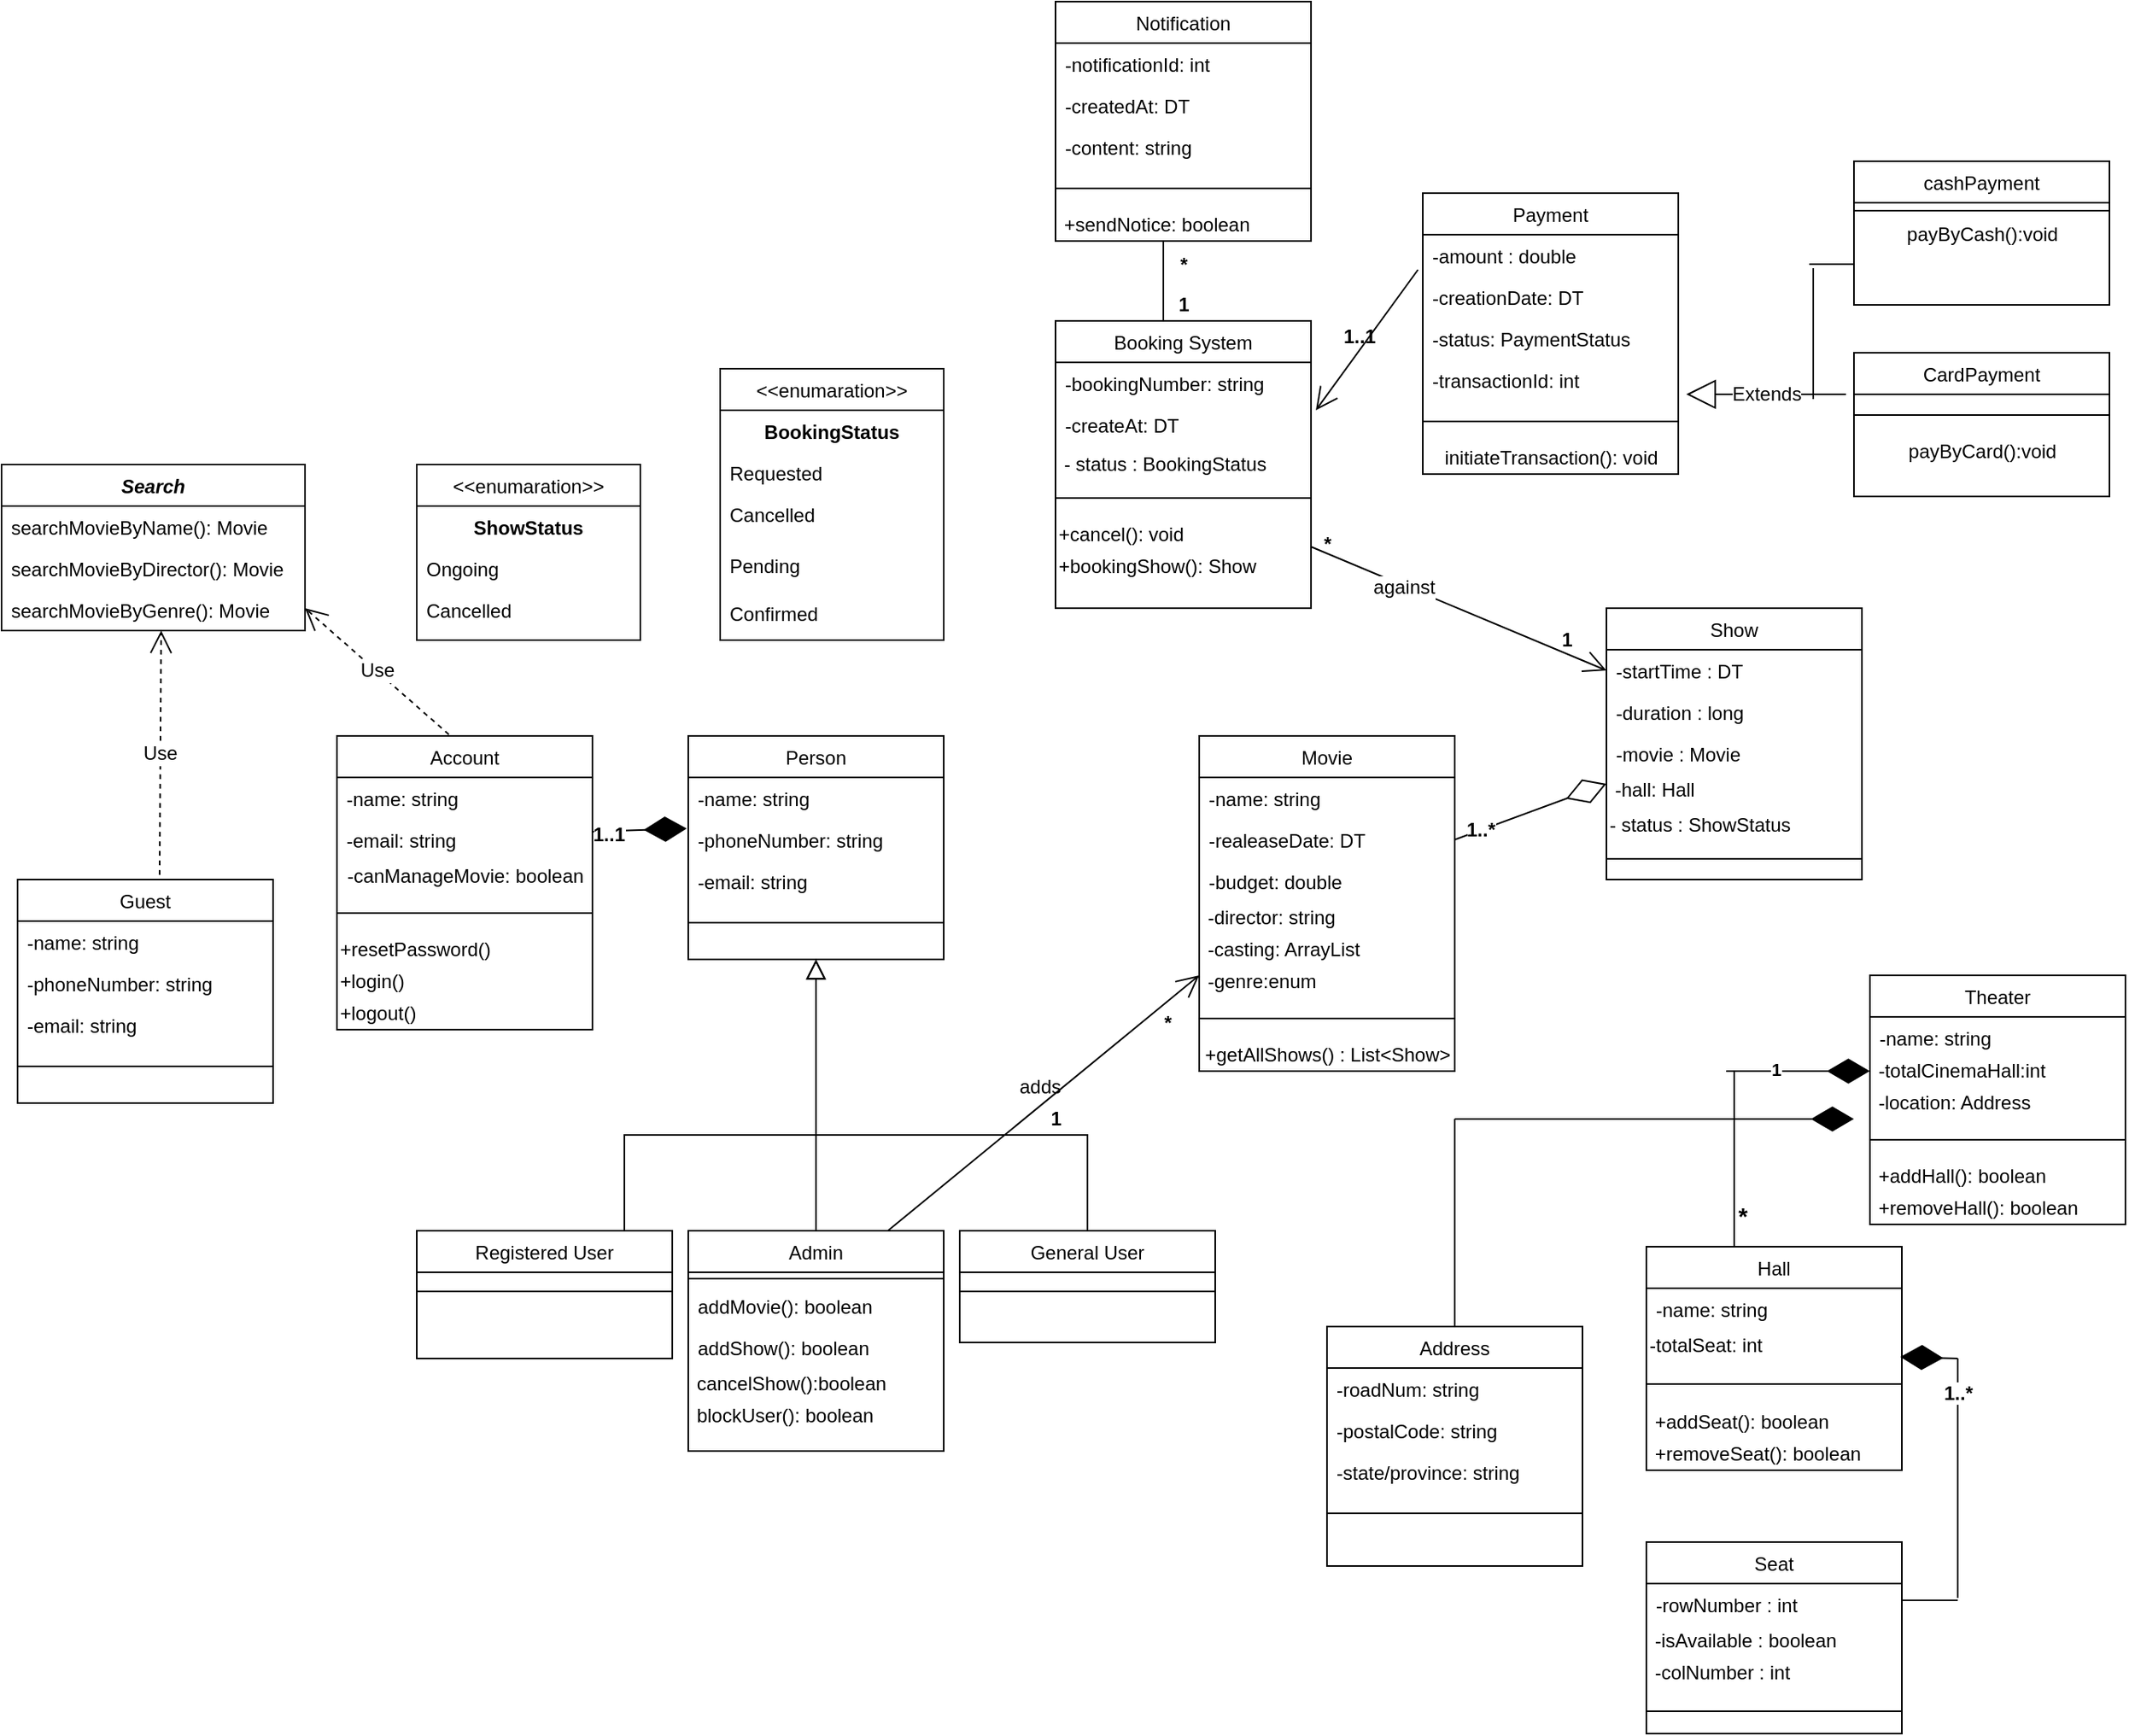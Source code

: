 <mxfile version="17.4.2" type="github">
  <diagram id="C5RBs43oDa-KdzZeNtuy" name="Page-1">
    <mxGraphModel dx="1695" dy="1619" grid="1" gridSize="10" guides="1" tooltips="1" connect="1" arrows="1" fold="1" page="1" pageScale="1" pageWidth="827" pageHeight="1169" math="0" shadow="0">
      <root>
        <mxCell id="WIyWlLk6GJQsqaUBKTNV-0" />
        <mxCell id="WIyWlLk6GJQsqaUBKTNV-1" parent="WIyWlLk6GJQsqaUBKTNV-0" />
        <mxCell id="zkfFHV4jXpPFQw0GAbJ--0" value="Person" style="swimlane;fontStyle=0;align=center;verticalAlign=top;childLayout=stackLayout;horizontal=1;startSize=26;horizontalStack=0;resizeParent=1;resizeLast=0;collapsible=1;marginBottom=0;rounded=0;shadow=0;strokeWidth=1;" parent="WIyWlLk6GJQsqaUBKTNV-1" vertex="1">
          <mxGeometry x="160" y="100" width="160" height="140" as="geometry">
            <mxRectangle x="230" y="140" width="160" height="26" as="alternateBounds" />
          </mxGeometry>
        </mxCell>
        <mxCell id="zkfFHV4jXpPFQw0GAbJ--1" value="-name: string" style="text;align=left;verticalAlign=top;spacingLeft=4;spacingRight=4;overflow=hidden;rotatable=0;points=[[0,0.5],[1,0.5]];portConstraint=eastwest;" parent="zkfFHV4jXpPFQw0GAbJ--0" vertex="1">
          <mxGeometry y="26" width="160" height="26" as="geometry" />
        </mxCell>
        <mxCell id="UiBM9Bmr4_Bx6YqZc3d--42" value="" style="endArrow=diamondThin;endFill=1;endSize=24;html=1;rounded=0;fontSize=12;entryX=-0.006;entryY=0.231;entryDx=0;entryDy=0;entryPerimeter=0;" edge="1" parent="zkfFHV4jXpPFQw0GAbJ--0" target="zkfFHV4jXpPFQw0GAbJ--2">
          <mxGeometry width="160" relative="1" as="geometry">
            <mxPoint x="-60" y="60" as="sourcePoint" />
            <mxPoint x="100" y="60" as="targetPoint" />
          </mxGeometry>
        </mxCell>
        <mxCell id="UiBM9Bmr4_Bx6YqZc3d--43" value="&lt;b&gt;1..1&lt;/b&gt;" style="edgeLabel;html=1;align=center;verticalAlign=middle;resizable=0;points=[];fontSize=12;" vertex="1" connectable="0" parent="UiBM9Bmr4_Bx6YqZc3d--42">
          <mxGeometry x="-0.664" y="-2" relative="1" as="geometry">
            <mxPoint as="offset" />
          </mxGeometry>
        </mxCell>
        <mxCell id="zkfFHV4jXpPFQw0GAbJ--2" value="-phoneNumber: string" style="text;align=left;verticalAlign=top;spacingLeft=4;spacingRight=4;overflow=hidden;rotatable=0;points=[[0,0.5],[1,0.5]];portConstraint=eastwest;rounded=0;shadow=0;html=0;" parent="zkfFHV4jXpPFQw0GAbJ--0" vertex="1">
          <mxGeometry y="52" width="160" height="26" as="geometry" />
        </mxCell>
        <mxCell id="zkfFHV4jXpPFQw0GAbJ--3" value="-email: string" style="text;align=left;verticalAlign=top;spacingLeft=4;spacingRight=4;overflow=hidden;rotatable=0;points=[[0,0.5],[1,0.5]];portConstraint=eastwest;rounded=0;shadow=0;html=0;" parent="zkfFHV4jXpPFQw0GAbJ--0" vertex="1">
          <mxGeometry y="78" width="160" height="26" as="geometry" />
        </mxCell>
        <mxCell id="zkfFHV4jXpPFQw0GAbJ--4" value="&lt;span style=&quot;color: rgba(0 , 0 , 0 , 0) ; font-family: monospace ; font-size: 0px ; background-color: rgb(248 , 249 , 250)&quot;&gt;%3CmxGraphModel%3E%3Croot%3E%3CmxCell%20id%3D%220%22%2F%3E%3CmxCell%20id%3D%221%22%20parent%3D%220%22%2F%3E%3CmxCell%20id%3D%222%22%20value%3D%22-email%3A%20string%22%20style%3D%22text%3Balign%3Dleft%3BverticalAlign%3Dtop%3BspacingLeft%3D4%3BspacingRight%3D4%3Boverflow%3Dhidden%3Brotatable%3D0%3Bpoints%3D%5B%5B0%2C0.5%5D%2C%5B1%2C0.5%5D%5D%3BportConstraint%3Deastwest%3Brounded%3D0%3Bshadow%3D0%3Bhtml%3D0%3B%22%20vertex%3D%221%22%20parent%3D%221%22%3E%3CmxGeometry%20x%3D%22220%22%20y%3D%22198%22%20width%3D%22160%22%20height%3D%2226%22%20as%3D%22geometry%22%2F%3E%3C%2FmxCell%3E%3C%2Froot%3E%3C%2FmxGraphModel%3E&lt;/span&gt;" style="line;html=1;strokeWidth=1;align=left;verticalAlign=middle;spacingTop=-1;spacingLeft=3;spacingRight=3;rotatable=0;labelPosition=right;points=[];portConstraint=eastwest;" parent="zkfFHV4jXpPFQw0GAbJ--0" vertex="1">
          <mxGeometry y="104" width="160" height="26" as="geometry" />
        </mxCell>
        <mxCell id="zkfFHV4jXpPFQw0GAbJ--6" value="Admin" style="swimlane;fontStyle=0;align=center;verticalAlign=top;childLayout=stackLayout;horizontal=1;startSize=26;horizontalStack=0;resizeParent=1;resizeLast=0;collapsible=1;marginBottom=0;rounded=0;shadow=0;strokeWidth=1;" parent="WIyWlLk6GJQsqaUBKTNV-1" vertex="1">
          <mxGeometry x="160" y="410" width="160" height="138" as="geometry">
            <mxRectangle x="130" y="380" width="160" height="26" as="alternateBounds" />
          </mxGeometry>
        </mxCell>
        <mxCell id="zkfFHV4jXpPFQw0GAbJ--9" value="" style="line;html=1;strokeWidth=1;align=left;verticalAlign=middle;spacingTop=-1;spacingLeft=3;spacingRight=3;rotatable=0;labelPosition=right;points=[];portConstraint=eastwest;" parent="zkfFHV4jXpPFQw0GAbJ--6" vertex="1">
          <mxGeometry y="26" width="160" height="8" as="geometry" />
        </mxCell>
        <mxCell id="zkfFHV4jXpPFQw0GAbJ--10" value="addMovie(): boolean" style="text;align=left;verticalAlign=top;spacingLeft=4;spacingRight=4;overflow=hidden;rotatable=0;points=[[0,0.5],[1,0.5]];portConstraint=eastwest;fontStyle=0" parent="zkfFHV4jXpPFQw0GAbJ--6" vertex="1">
          <mxGeometry y="34" width="160" height="26" as="geometry" />
        </mxCell>
        <mxCell id="zkfFHV4jXpPFQw0GAbJ--11" value="addShow(): boolean" style="text;align=left;verticalAlign=top;spacingLeft=4;spacingRight=4;overflow=hidden;rotatable=0;points=[[0,0.5],[1,0.5]];portConstraint=eastwest;" parent="zkfFHV4jXpPFQw0GAbJ--6" vertex="1">
          <mxGeometry y="60" width="160" height="26" as="geometry" />
        </mxCell>
        <mxCell id="z5RFjF1pQYsFCabyv6uM-6" value="&amp;nbsp;cancelShow():boolean" style="text;html=1;align=left;verticalAlign=middle;resizable=0;points=[];autosize=1;strokeColor=none;fillColor=none;" parent="zkfFHV4jXpPFQw0GAbJ--6" vertex="1">
          <mxGeometry y="86" width="160" height="20" as="geometry" />
        </mxCell>
        <mxCell id="z5RFjF1pQYsFCabyv6uM-7" value="&amp;nbsp;blockUser(): boolean" style="text;html=1;align=left;verticalAlign=middle;resizable=0;points=[];autosize=1;strokeColor=none;fillColor=none;" parent="zkfFHV4jXpPFQw0GAbJ--6" vertex="1">
          <mxGeometry y="106" width="160" height="20" as="geometry" />
        </mxCell>
        <mxCell id="zkfFHV4jXpPFQw0GAbJ--12" value="" style="endArrow=block;endSize=10;endFill=0;shadow=0;strokeWidth=1;rounded=0;edgeStyle=elbowEdgeStyle;elbow=vertical;" parent="WIyWlLk6GJQsqaUBKTNV-1" source="zkfFHV4jXpPFQw0GAbJ--6" target="zkfFHV4jXpPFQw0GAbJ--0" edge="1">
          <mxGeometry width="160" relative="1" as="geometry">
            <mxPoint x="200" y="203" as="sourcePoint" />
            <mxPoint x="200" y="203" as="targetPoint" />
          </mxGeometry>
        </mxCell>
        <mxCell id="zkfFHV4jXpPFQw0GAbJ--13" value="General User" style="swimlane;fontStyle=0;align=center;verticalAlign=top;childLayout=stackLayout;horizontal=1;startSize=26;horizontalStack=0;resizeParent=1;resizeLast=0;collapsible=1;marginBottom=0;rounded=0;shadow=0;strokeWidth=1;" parent="WIyWlLk6GJQsqaUBKTNV-1" vertex="1">
          <mxGeometry x="330" y="410" width="160" height="70" as="geometry">
            <mxRectangle x="340" y="380" width="170" height="26" as="alternateBounds" />
          </mxGeometry>
        </mxCell>
        <mxCell id="zkfFHV4jXpPFQw0GAbJ--15" value="" style="line;html=1;strokeWidth=1;align=left;verticalAlign=middle;spacingTop=-1;spacingLeft=3;spacingRight=3;rotatable=0;labelPosition=right;points=[];portConstraint=eastwest;" parent="zkfFHV4jXpPFQw0GAbJ--13" vertex="1">
          <mxGeometry y="26" width="160" height="24" as="geometry" />
        </mxCell>
        <mxCell id="zkfFHV4jXpPFQw0GAbJ--16" value="" style="endArrow=block;endSize=10;endFill=0;shadow=0;strokeWidth=1;rounded=0;edgeStyle=elbowEdgeStyle;elbow=vertical;" parent="WIyWlLk6GJQsqaUBKTNV-1" source="zkfFHV4jXpPFQw0GAbJ--13" target="zkfFHV4jXpPFQw0GAbJ--0" edge="1">
          <mxGeometry width="160" relative="1" as="geometry">
            <mxPoint x="210" y="373" as="sourcePoint" />
            <mxPoint x="310" y="271" as="targetPoint" />
            <Array as="points">
              <mxPoint x="240" y="350" />
              <mxPoint x="240" y="320" />
            </Array>
          </mxGeometry>
        </mxCell>
        <mxCell id="z5RFjF1pQYsFCabyv6uM-0" value="Registered User" style="swimlane;fontStyle=0;align=center;verticalAlign=top;childLayout=stackLayout;horizontal=1;startSize=26;horizontalStack=0;resizeParent=1;resizeLast=0;collapsible=1;marginBottom=0;rounded=0;shadow=0;strokeWidth=1;" parent="WIyWlLk6GJQsqaUBKTNV-1" vertex="1">
          <mxGeometry x="-10" y="410" width="160" height="80" as="geometry">
            <mxRectangle x="340" y="380" width="170" height="26" as="alternateBounds" />
          </mxGeometry>
        </mxCell>
        <mxCell id="z5RFjF1pQYsFCabyv6uM-2" value="" style="line;html=1;strokeWidth=1;align=left;verticalAlign=middle;spacingTop=-1;spacingLeft=3;spacingRight=3;rotatable=0;labelPosition=right;points=[];portConstraint=eastwest;" parent="z5RFjF1pQYsFCabyv6uM-0" vertex="1">
          <mxGeometry y="26" width="160" height="24" as="geometry" />
        </mxCell>
        <mxCell id="z5RFjF1pQYsFCabyv6uM-16" value="" style="shape=partialRectangle;whiteSpace=wrap;html=1;bottom=0;right=0;fillColor=none;" parent="WIyWlLk6GJQsqaUBKTNV-1" vertex="1">
          <mxGeometry x="120" y="350" width="220" height="60" as="geometry" />
        </mxCell>
        <mxCell id="z5RFjF1pQYsFCabyv6uM-17" value="Movie" style="swimlane;fontStyle=0;align=center;verticalAlign=top;childLayout=stackLayout;horizontal=1;startSize=26;horizontalStack=0;resizeParent=1;resizeLast=0;collapsible=1;marginBottom=0;rounded=0;shadow=0;strokeWidth=1;" parent="WIyWlLk6GJQsqaUBKTNV-1" vertex="1">
          <mxGeometry x="480" y="100" width="160" height="210" as="geometry">
            <mxRectangle x="230" y="140" width="160" height="26" as="alternateBounds" />
          </mxGeometry>
        </mxCell>
        <mxCell id="z5RFjF1pQYsFCabyv6uM-18" value="-name: string" style="text;align=left;verticalAlign=top;spacingLeft=4;spacingRight=4;overflow=hidden;rotatable=0;points=[[0,0.5],[1,0.5]];portConstraint=eastwest;" parent="z5RFjF1pQYsFCabyv6uM-17" vertex="1">
          <mxGeometry y="26" width="160" height="26" as="geometry" />
        </mxCell>
        <mxCell id="z5RFjF1pQYsFCabyv6uM-19" value="-realeaseDate: DT" style="text;align=left;verticalAlign=top;spacingLeft=4;spacingRight=4;overflow=hidden;rotatable=0;points=[[0,0.5],[1,0.5]];portConstraint=eastwest;rounded=0;shadow=0;html=0;" parent="z5RFjF1pQYsFCabyv6uM-17" vertex="1">
          <mxGeometry y="52" width="160" height="26" as="geometry" />
        </mxCell>
        <mxCell id="z5RFjF1pQYsFCabyv6uM-20" value="-budget: double" style="text;align=left;verticalAlign=top;spacingLeft=4;spacingRight=4;overflow=hidden;rotatable=0;points=[[0,0.5],[1,0.5]];portConstraint=eastwest;rounded=0;shadow=0;html=0;" parent="z5RFjF1pQYsFCabyv6uM-17" vertex="1">
          <mxGeometry y="78" width="160" height="26" as="geometry" />
        </mxCell>
        <mxCell id="z5RFjF1pQYsFCabyv6uM-21" value="&amp;nbsp;-director: string" style="text;html=1;align=left;verticalAlign=middle;resizable=0;points=[];autosize=1;strokeColor=none;fillColor=none;" parent="z5RFjF1pQYsFCabyv6uM-17" vertex="1">
          <mxGeometry y="104" width="160" height="20" as="geometry" />
        </mxCell>
        <mxCell id="z5RFjF1pQYsFCabyv6uM-23" value="&amp;nbsp;-casting: ArrayList" style="text;html=1;align=left;verticalAlign=middle;resizable=0;points=[];autosize=1;strokeColor=none;fillColor=none;" parent="z5RFjF1pQYsFCabyv6uM-17" vertex="1">
          <mxGeometry y="124" width="160" height="20" as="geometry" />
        </mxCell>
        <mxCell id="z5RFjF1pQYsFCabyv6uM-24" value="&amp;nbsp;-genre:enum" style="text;html=1;align=left;verticalAlign=middle;resizable=0;points=[];autosize=1;strokeColor=none;fillColor=none;" parent="z5RFjF1pQYsFCabyv6uM-17" vertex="1">
          <mxGeometry y="144" width="160" height="20" as="geometry" />
        </mxCell>
        <mxCell id="z5RFjF1pQYsFCabyv6uM-22" value="&lt;span style=&quot;color: rgba(0 , 0 , 0 , 0) ; font-family: monospace ; font-size: 0px ; background-color: rgb(248 , 249 , 250)&quot;&gt;%3CmxGraphModel%3E%3Croot%3E%3CmxCell%20id%3D%220%22%2F%3E%3CmxCell%20id%3D%221%22%20parent%3D%220%22%2F%3E%3CmxCell%20id%3D%222%22%20value%3D%22-email%3A%20string%22%20style%3D%22text%3Balign%3Dleft%3BverticalAlign%3Dtop%3BspacingLeft%3D4%3BspacingRight%3D4%3Boverflow%3Dhidden%3Brotatable%3D0%3Bpoints%3D%5B%5B0%2C0.5%5D%2C%5B1%2C0.5%5D%5D%3BportConstraint%3Deastwest%3Brounded%3D0%3Bshadow%3D0%3Bhtml%3D0%3B%22%20vertex%3D%221%22%20parent%3D%221%22%3E%3CmxGeometry%20x%3D%22220%22%20y%3D%22198%22%20width%3D%22160%22%20height%3D%2226%22%20as%3D%22geometry%22%2F%3E%3C%2FmxCell%3E%3C%2Froot%3E%3C%2FmxGraphModel%3E&lt;/span&gt;" style="line;html=1;strokeWidth=1;align=left;verticalAlign=middle;spacingTop=-1;spacingLeft=3;spacingRight=3;rotatable=0;labelPosition=right;points=[];portConstraint=eastwest;" parent="z5RFjF1pQYsFCabyv6uM-17" vertex="1">
          <mxGeometry y="164" width="160" height="26" as="geometry" />
        </mxCell>
        <mxCell id="UiBM9Bmr4_Bx6YqZc3d--30" value="+getAllShows() : List&amp;lt;Show&amp;gt;" style="text;html=1;align=center;verticalAlign=middle;resizable=0;points=[];autosize=1;strokeColor=none;fillColor=none;fontSize=12;" vertex="1" parent="z5RFjF1pQYsFCabyv6uM-17">
          <mxGeometry y="190" width="160" height="20" as="geometry" />
        </mxCell>
        <mxCell id="z5RFjF1pQYsFCabyv6uM-25" value="Theater" style="swimlane;fontStyle=0;align=center;verticalAlign=top;childLayout=stackLayout;horizontal=1;startSize=26;horizontalStack=0;resizeParent=1;resizeLast=0;collapsible=1;marginBottom=0;rounded=0;shadow=0;strokeWidth=1;" parent="WIyWlLk6GJQsqaUBKTNV-1" vertex="1">
          <mxGeometry x="900" y="250" width="160" height="156" as="geometry">
            <mxRectangle x="230" y="140" width="160" height="26" as="alternateBounds" />
          </mxGeometry>
        </mxCell>
        <mxCell id="z5RFjF1pQYsFCabyv6uM-26" value="-name: string" style="text;align=left;verticalAlign=top;spacingLeft=4;spacingRight=4;overflow=hidden;rotatable=0;points=[[0,0.5],[1,0.5]];portConstraint=eastwest;" parent="z5RFjF1pQYsFCabyv6uM-25" vertex="1">
          <mxGeometry y="26" width="160" height="24" as="geometry" />
        </mxCell>
        <mxCell id="z5RFjF1pQYsFCabyv6uM-54" value="&amp;nbsp;-totalCinemaHall:int" style="text;html=1;align=left;verticalAlign=middle;resizable=0;points=[];autosize=1;strokeColor=none;fillColor=none;" parent="z5RFjF1pQYsFCabyv6uM-25" vertex="1">
          <mxGeometry y="50" width="160" height="20" as="geometry" />
        </mxCell>
        <mxCell id="z5RFjF1pQYsFCabyv6uM-55" value="&amp;nbsp;-location: Address" style="text;html=1;align=left;verticalAlign=middle;resizable=0;points=[];autosize=1;strokeColor=none;fillColor=none;" parent="z5RFjF1pQYsFCabyv6uM-25" vertex="1">
          <mxGeometry y="70" width="160" height="20" as="geometry" />
        </mxCell>
        <mxCell id="z5RFjF1pQYsFCabyv6uM-32" value="&lt;span style=&quot;color: rgba(0 , 0 , 0 , 0) ; font-family: monospace ; font-size: 0px ; background-color: rgb(248 , 249 , 250)&quot;&gt;%3CmxGraphModel%3E%3Croot%3E%3CmxCell%20id%3D%220%22%2F%3E%3CmxCell%20id%3D%221%22%20parent%3D%220%22%2F%3E%3CmxCell%20id%3D%222%22%20value%3D%22-email%3A%20string%22%20style%3D%22text%3Balign%3Dleft%3BverticalAlign%3Dtop%3BspacingLeft%3D4%3BspacingRight%3D4%3Boverflow%3Dhidden%3Brotatable%3D0%3Bpoints%3D%5B%5B0%2C0.5%5D%2C%5B1%2C0.5%5D%5D%3BportConstraint%3Deastwest%3Brounded%3D0%3Bshadow%3D0%3Bhtml%3D0%3B%22%20vertex%3D%221%22%20parent%3D%221%22%3E%3CmxGeometry%20x%3D%22220%22%20y%3D%22198%22%20width%3D%22160%22%20height%3D%2226%22%20as%3D%22geometry%22%2F%3E%3C%2FmxCell%3E%3C%2Froot%3E%3C%2FmxGraphModel%3E&lt;/span&gt;" style="line;html=1;strokeWidth=1;align=left;verticalAlign=middle;spacingTop=-1;spacingLeft=3;spacingRight=3;rotatable=0;labelPosition=right;points=[];portConstraint=eastwest;" parent="z5RFjF1pQYsFCabyv6uM-25" vertex="1">
          <mxGeometry y="90" width="160" height="26" as="geometry" />
        </mxCell>
        <mxCell id="z5RFjF1pQYsFCabyv6uM-47" value="&lt;div&gt;&lt;span&gt;&amp;nbsp;+addHall(): boolean&lt;/span&gt;&lt;/div&gt;" style="text;html=1;align=left;verticalAlign=middle;resizable=0;points=[];autosize=1;strokeColor=none;fillColor=none;" parent="z5RFjF1pQYsFCabyv6uM-25" vertex="1">
          <mxGeometry y="116" width="160" height="20" as="geometry" />
        </mxCell>
        <mxCell id="z5RFjF1pQYsFCabyv6uM-48" value="&lt;div&gt;&lt;span&gt;&amp;nbsp;+removeHall(): boolean&lt;/span&gt;&lt;/div&gt;" style="text;html=1;align=left;verticalAlign=middle;resizable=0;points=[];autosize=1;strokeColor=none;fillColor=none;" parent="z5RFjF1pQYsFCabyv6uM-25" vertex="1">
          <mxGeometry y="136" width="160" height="20" as="geometry" />
        </mxCell>
        <mxCell id="z5RFjF1pQYsFCabyv6uM-33" value="Address" style="swimlane;fontStyle=0;align=center;verticalAlign=top;childLayout=stackLayout;horizontal=1;startSize=26;horizontalStack=0;resizeParent=1;resizeLast=0;collapsible=1;marginBottom=0;rounded=0;shadow=0;strokeWidth=1;" parent="WIyWlLk6GJQsqaUBKTNV-1" vertex="1">
          <mxGeometry x="560" y="470" width="160" height="150" as="geometry">
            <mxRectangle x="230" y="140" width="160" height="26" as="alternateBounds" />
          </mxGeometry>
        </mxCell>
        <mxCell id="z5RFjF1pQYsFCabyv6uM-34" value="-roadNum: string" style="text;align=left;verticalAlign=top;spacingLeft=4;spacingRight=4;overflow=hidden;rotatable=0;points=[[0,0.5],[1,0.5]];portConstraint=eastwest;" parent="z5RFjF1pQYsFCabyv6uM-33" vertex="1">
          <mxGeometry y="26" width="160" height="26" as="geometry" />
        </mxCell>
        <mxCell id="z5RFjF1pQYsFCabyv6uM-35" value="-postalCode: string" style="text;align=left;verticalAlign=top;spacingLeft=4;spacingRight=4;overflow=hidden;rotatable=0;points=[[0,0.5],[1,0.5]];portConstraint=eastwest;rounded=0;shadow=0;html=0;" parent="z5RFjF1pQYsFCabyv6uM-33" vertex="1">
          <mxGeometry y="52" width="160" height="26" as="geometry" />
        </mxCell>
        <mxCell id="z5RFjF1pQYsFCabyv6uM-36" value="-state/province: string" style="text;align=left;verticalAlign=top;spacingLeft=4;spacingRight=4;overflow=hidden;rotatable=0;points=[[0,0.5],[1,0.5]];portConstraint=eastwest;rounded=0;shadow=0;html=0;" parent="z5RFjF1pQYsFCabyv6uM-33" vertex="1">
          <mxGeometry y="78" width="160" height="26" as="geometry" />
        </mxCell>
        <mxCell id="z5RFjF1pQYsFCabyv6uM-40" value="&lt;span style=&quot;color: rgba(0 , 0 , 0 , 0) ; font-family: monospace ; font-size: 0px ; background-color: rgb(248 , 249 , 250)&quot;&gt;%3CmxGraphModel%3E%3Croot%3E%3CmxCell%20id%3D%220%22%2F%3E%3CmxCell%20id%3D%221%22%20parent%3D%220%22%2F%3E%3CmxCell%20id%3D%222%22%20value%3D%22-email%3A%20string%22%20style%3D%22text%3Balign%3Dleft%3BverticalAlign%3Dtop%3BspacingLeft%3D4%3BspacingRight%3D4%3Boverflow%3Dhidden%3Brotatable%3D0%3Bpoints%3D%5B%5B0%2C0.5%5D%2C%5B1%2C0.5%5D%5D%3BportConstraint%3Deastwest%3Brounded%3D0%3Bshadow%3D0%3Bhtml%3D0%3B%22%20vertex%3D%221%22%20parent%3D%221%22%3E%3CmxGeometry%20x%3D%22220%22%20y%3D%22198%22%20width%3D%22160%22%20height%3D%2226%22%20as%3D%22geometry%22%2F%3E%3C%2FmxCell%3E%3C%2Froot%3E%3C%2FmxGraphModel%3E&lt;/span&gt;" style="line;html=1;strokeWidth=1;align=left;verticalAlign=middle;spacingTop=-1;spacingLeft=3;spacingRight=3;rotatable=0;labelPosition=right;points=[];portConstraint=eastwest;" parent="z5RFjF1pQYsFCabyv6uM-33" vertex="1">
          <mxGeometry y="104" width="160" height="26" as="geometry" />
        </mxCell>
        <mxCell id="z5RFjF1pQYsFCabyv6uM-42" value="" style="endArrow=diamondThin;endFill=1;endSize=24;html=1;rounded=0;" parent="WIyWlLk6GJQsqaUBKTNV-1" edge="1">
          <mxGeometry width="160" relative="1" as="geometry">
            <mxPoint x="640" y="340" as="sourcePoint" />
            <mxPoint x="890" y="340" as="targetPoint" />
          </mxGeometry>
        </mxCell>
        <mxCell id="z5RFjF1pQYsFCabyv6uM-46" value="" style="line;strokeWidth=1;direction=south;html=1;perimeter=backbonePerimeter;points=[];outlineConnect=0;" parent="WIyWlLk6GJQsqaUBKTNV-1" vertex="1">
          <mxGeometry x="635" y="340" width="10" height="130" as="geometry" />
        </mxCell>
        <mxCell id="z5RFjF1pQYsFCabyv6uM-49" value="Hall" style="swimlane;fontStyle=0;align=center;verticalAlign=top;childLayout=stackLayout;horizontal=1;startSize=26;horizontalStack=0;resizeParent=1;resizeLast=0;collapsible=1;marginBottom=0;rounded=0;shadow=0;strokeWidth=1;" parent="WIyWlLk6GJQsqaUBKTNV-1" vertex="1">
          <mxGeometry x="760" y="420" width="160" height="140" as="geometry">
            <mxRectangle x="230" y="140" width="160" height="26" as="alternateBounds" />
          </mxGeometry>
        </mxCell>
        <mxCell id="z5RFjF1pQYsFCabyv6uM-50" value="-name: string" style="text;align=left;verticalAlign=top;spacingLeft=4;spacingRight=4;overflow=hidden;rotatable=0;points=[[0,0.5],[1,0.5]];portConstraint=eastwest;" parent="z5RFjF1pQYsFCabyv6uM-49" vertex="1">
          <mxGeometry y="26" width="160" height="26" as="geometry" />
        </mxCell>
        <mxCell id="z5RFjF1pQYsFCabyv6uM-57" value="-totalSeat: int" style="text;html=1;align=left;verticalAlign=middle;resizable=0;points=[];autosize=1;strokeColor=none;fillColor=none;" parent="z5RFjF1pQYsFCabyv6uM-49" vertex="1">
          <mxGeometry y="52" width="160" height="20" as="geometry" />
        </mxCell>
        <mxCell id="z5RFjF1pQYsFCabyv6uM-51" value="&lt;span style=&quot;color: rgba(0 , 0 , 0 , 0) ; font-family: monospace ; font-size: 0px ; background-color: rgb(248 , 249 , 250)&quot;&gt;%3CmxGraphModel%3E%3Croot%3E%3CmxCell%20id%3D%220%22%2F%3E%3CmxCell%20id%3D%221%22%20parent%3D%220%22%2F%3E%3CmxCell%20id%3D%222%22%20value%3D%22-email%3A%20string%22%20style%3D%22text%3Balign%3Dleft%3BverticalAlign%3Dtop%3BspacingLeft%3D4%3BspacingRight%3D4%3Boverflow%3Dhidden%3Brotatable%3D0%3Bpoints%3D%5B%5B0%2C0.5%5D%2C%5B1%2C0.5%5D%5D%3BportConstraint%3Deastwest%3Brounded%3D0%3Bshadow%3D0%3Bhtml%3D0%3B%22%20vertex%3D%221%22%20parent%3D%221%22%3E%3CmxGeometry%20x%3D%22220%22%20y%3D%22198%22%20width%3D%22160%22%20height%3D%2226%22%20as%3D%22geometry%22%2F%3E%3C%2FmxCell%3E%3C%2Froot%3E%3C%2FmxGraphModel%3E&lt;/span&gt;" style="line;html=1;strokeWidth=1;align=left;verticalAlign=middle;spacingTop=-1;spacingLeft=3;spacingRight=3;rotatable=0;labelPosition=right;points=[];portConstraint=eastwest;" parent="z5RFjF1pQYsFCabyv6uM-49" vertex="1">
          <mxGeometry y="72" width="160" height="28" as="geometry" />
        </mxCell>
        <mxCell id="z5RFjF1pQYsFCabyv6uM-52" value="&lt;div&gt;&lt;span&gt;&amp;nbsp;+addSeat(): boolean&lt;/span&gt;&lt;/div&gt;" style="text;html=1;align=left;verticalAlign=middle;resizable=0;points=[];autosize=1;strokeColor=none;fillColor=none;" parent="z5RFjF1pQYsFCabyv6uM-49" vertex="1">
          <mxGeometry y="100" width="160" height="20" as="geometry" />
        </mxCell>
        <mxCell id="z5RFjF1pQYsFCabyv6uM-53" value="&lt;div&gt;&lt;span&gt;&amp;nbsp;+removeSeat(): boolean&lt;/span&gt;&lt;/div&gt;" style="text;html=1;align=left;verticalAlign=middle;resizable=0;points=[];autosize=1;strokeColor=none;fillColor=none;" parent="z5RFjF1pQYsFCabyv6uM-49" vertex="1">
          <mxGeometry y="120" width="160" height="20" as="geometry" />
        </mxCell>
        <mxCell id="z5RFjF1pQYsFCabyv6uM-60" value="" style="endArrow=diamondThin;endFill=1;endSize=24;html=1;rounded=0;" parent="WIyWlLk6GJQsqaUBKTNV-1" edge="1">
          <mxGeometry width="160" relative="1" as="geometry">
            <mxPoint x="810" y="310" as="sourcePoint" />
            <mxPoint x="900" y="310" as="targetPoint" />
          </mxGeometry>
        </mxCell>
        <mxCell id="UiBM9Bmr4_Bx6YqZc3d--5" value="1" style="edgeLabel;html=1;align=center;verticalAlign=middle;resizable=0;points=[];fontStyle=1" vertex="1" connectable="0" parent="z5RFjF1pQYsFCabyv6uM-60">
          <mxGeometry x="-0.311" y="1" relative="1" as="geometry">
            <mxPoint as="offset" />
          </mxGeometry>
        </mxCell>
        <mxCell id="z5RFjF1pQYsFCabyv6uM-61" value="" style="line;strokeWidth=1;direction=south;html=1;perimeter=backbonePerimeter;points=[];outlineConnect=0;" parent="WIyWlLk6GJQsqaUBKTNV-1" vertex="1">
          <mxGeometry x="810" y="310" width="10" height="110" as="geometry" />
        </mxCell>
        <mxCell id="z5RFjF1pQYsFCabyv6uM-62" value="Seat" style="swimlane;fontStyle=0;align=center;verticalAlign=top;childLayout=stackLayout;horizontal=1;startSize=26;horizontalStack=0;resizeParent=1;resizeLast=0;collapsible=1;marginBottom=0;rounded=0;shadow=0;strokeWidth=1;" parent="WIyWlLk6GJQsqaUBKTNV-1" vertex="1">
          <mxGeometry x="760" y="605" width="160" height="120" as="geometry">
            <mxRectangle x="230" y="140" width="160" height="26" as="alternateBounds" />
          </mxGeometry>
        </mxCell>
        <mxCell id="z5RFjF1pQYsFCabyv6uM-63" value="-rowNumber : int" style="text;align=left;verticalAlign=top;spacingLeft=4;spacingRight=4;overflow=hidden;rotatable=0;points=[[0,0.5],[1,0.5]];portConstraint=eastwest;" parent="z5RFjF1pQYsFCabyv6uM-62" vertex="1">
          <mxGeometry y="26" width="160" height="26" as="geometry" />
        </mxCell>
        <mxCell id="z5RFjF1pQYsFCabyv6uM-69" value="&amp;nbsp;-isAvailable : boolean" style="text;html=1;align=left;verticalAlign=middle;resizable=0;points=[];autosize=1;strokeColor=none;fillColor=none;" parent="z5RFjF1pQYsFCabyv6uM-62" vertex="1">
          <mxGeometry y="52" width="160" height="20" as="geometry" />
        </mxCell>
        <mxCell id="z5RFjF1pQYsFCabyv6uM-64" value="&amp;nbsp;-colNumber : int" style="text;html=1;align=left;verticalAlign=middle;resizable=0;points=[];autosize=1;strokeColor=none;fillColor=none;" parent="z5RFjF1pQYsFCabyv6uM-62" vertex="1">
          <mxGeometry y="72" width="160" height="20" as="geometry" />
        </mxCell>
        <mxCell id="z5RFjF1pQYsFCabyv6uM-65" value="&lt;span style=&quot;color: rgba(0 , 0 , 0 , 0) ; font-family: monospace ; font-size: 0px ; background-color: rgb(248 , 249 , 250)&quot;&gt;%3CmxGraphModel%3E%3Croot%3E%3CmxCell%20id%3D%220%22%2F%3E%3CmxCell%20id%3D%221%22%20parent%3D%220%22%2F%3E%3CmxCell%20id%3D%222%22%20value%3D%22-email%3A%20string%22%20style%3D%22text%3Balign%3Dleft%3BverticalAlign%3Dtop%3BspacingLeft%3D4%3BspacingRight%3D4%3Boverflow%3Dhidden%3Brotatable%3D0%3Bpoints%3D%5B%5B0%2C0.5%5D%2C%5B1%2C0.5%5D%5D%3BportConstraint%3Deastwest%3Brounded%3D0%3Bshadow%3D0%3Bhtml%3D0%3B%22%20vertex%3D%221%22%20parent%3D%221%22%3E%3CmxGeometry%20x%3D%22220%22%20y%3D%22198%22%20width%3D%22160%22%20height%3D%2226%22%20as%3D%22geometry%22%2F%3E%3C%2FmxCell%3E%3C%2Froot%3E%3C%2FmxGraphModel%3E&lt;/span&gt;" style="line;html=1;strokeWidth=1;align=left;verticalAlign=middle;spacingTop=-1;spacingLeft=3;spacingRight=3;rotatable=0;labelPosition=right;points=[];portConstraint=eastwest;" parent="z5RFjF1pQYsFCabyv6uM-62" vertex="1">
          <mxGeometry y="92" width="160" height="28" as="geometry" />
        </mxCell>
        <mxCell id="UiBM9Bmr4_Bx6YqZc3d--1" value="&lt;b&gt;1..*&lt;/b&gt;" style="line;strokeWidth=1;direction=south;html=1;" vertex="1" parent="WIyWlLk6GJQsqaUBKTNV-1">
          <mxGeometry x="950" y="490" width="10" height="150" as="geometry" />
        </mxCell>
        <mxCell id="UiBM9Bmr4_Bx6YqZc3d--2" value="" style="line;strokeWidth=1;html=1;perimeter=backbonePerimeter;points=[];outlineConnect=0;opacity=90;" vertex="1" parent="WIyWlLk6GJQsqaUBKTNV-1">
          <mxGeometry x="920" y="640" width="35" height="3" as="geometry" />
        </mxCell>
        <mxCell id="UiBM9Bmr4_Bx6YqZc3d--3" value="" style="endArrow=diamondThin;endFill=1;endSize=24;html=1;rounded=0;exitX=0;exitY=0.5;exitDx=0;exitDy=0;exitPerimeter=0;" edge="1" parent="WIyWlLk6GJQsqaUBKTNV-1" source="UiBM9Bmr4_Bx6YqZc3d--1">
          <mxGeometry width="160" relative="1" as="geometry">
            <mxPoint x="1000" y="480" as="sourcePoint" />
            <mxPoint x="919" y="489" as="targetPoint" />
          </mxGeometry>
        </mxCell>
        <mxCell id="UiBM9Bmr4_Bx6YqZc3d--6" value="&lt;b&gt;&lt;font style=&quot;font-size: 15px&quot;&gt;*&lt;/font&gt;&lt;/b&gt;" style="text;html=1;align=center;verticalAlign=middle;resizable=0;points=[];autosize=1;strokeColor=none;fillColor=none;" vertex="1" parent="WIyWlLk6GJQsqaUBKTNV-1">
          <mxGeometry x="810" y="390" width="20" height="20" as="geometry" />
        </mxCell>
        <mxCell id="UiBM9Bmr4_Bx6YqZc3d--7" value="Show" style="swimlane;fontStyle=0;align=center;verticalAlign=top;childLayout=stackLayout;horizontal=1;startSize=26;horizontalStack=0;resizeParent=1;resizeLast=0;collapsible=1;marginBottom=0;rounded=0;shadow=0;strokeWidth=1;" vertex="1" parent="WIyWlLk6GJQsqaUBKTNV-1">
          <mxGeometry x="735" y="20" width="160" height="170" as="geometry">
            <mxRectangle x="230" y="140" width="160" height="26" as="alternateBounds" />
          </mxGeometry>
        </mxCell>
        <mxCell id="UiBM9Bmr4_Bx6YqZc3d--8" value="-startTime : DT" style="text;align=left;verticalAlign=top;spacingLeft=4;spacingRight=4;overflow=hidden;rotatable=0;points=[[0,0.5],[1,0.5]];portConstraint=eastwest;" vertex="1" parent="UiBM9Bmr4_Bx6YqZc3d--7">
          <mxGeometry y="26" width="160" height="26" as="geometry" />
        </mxCell>
        <mxCell id="UiBM9Bmr4_Bx6YqZc3d--9" value="-duration : long" style="text;align=left;verticalAlign=top;spacingLeft=4;spacingRight=4;overflow=hidden;rotatable=0;points=[[0,0.5],[1,0.5]];portConstraint=eastwest;rounded=0;shadow=0;html=0;" vertex="1" parent="UiBM9Bmr4_Bx6YqZc3d--7">
          <mxGeometry y="52" width="160" height="26" as="geometry" />
        </mxCell>
        <mxCell id="UiBM9Bmr4_Bx6YqZc3d--10" value="-movie : Movie" style="text;align=left;verticalAlign=top;spacingLeft=4;spacingRight=4;overflow=hidden;rotatable=0;points=[[0,0.5],[1,0.5]];portConstraint=eastwest;rounded=0;shadow=0;html=0;" vertex="1" parent="UiBM9Bmr4_Bx6YqZc3d--7">
          <mxGeometry y="78" width="160" height="26" as="geometry" />
        </mxCell>
        <mxCell id="UiBM9Bmr4_Bx6YqZc3d--11" value="&amp;nbsp;-hall: Hall" style="text;html=1;align=left;verticalAlign=middle;resizable=0;points=[];autosize=1;strokeColor=none;fillColor=none;" vertex="1" parent="UiBM9Bmr4_Bx6YqZc3d--7">
          <mxGeometry y="104" width="160" height="20" as="geometry" />
        </mxCell>
        <mxCell id="UiBM9Bmr4_Bx6YqZc3d--15" value="&lt;font style=&quot;font-size: 12px&quot;&gt;- status : ShowStatus&lt;/font&gt;" style="text;html=1;align=left;verticalAlign=middle;resizable=0;points=[];autosize=1;strokeColor=none;fillColor=none;fontSize=15;" vertex="1" parent="UiBM9Bmr4_Bx6YqZc3d--7">
          <mxGeometry y="124" width="160" height="20" as="geometry" />
        </mxCell>
        <mxCell id="UiBM9Bmr4_Bx6YqZc3d--14" value="&lt;span style=&quot;color: rgba(0 , 0 , 0 , 0) ; font-family: monospace ; font-size: 0px ; background-color: rgb(248 , 249 , 250)&quot;&gt;%3CmxGraphModel%3E%3Croot%3E%3CmxCell%20id%3D%220%22%2F%3E%3CmxCell%20id%3D%221%22%20parent%3D%220%22%2F%3E%3CmxCell%20id%3D%222%22%20value%3D%22-email%3A%20string%22%20style%3D%22text%3Balign%3Dleft%3BverticalAlign%3Dtop%3BspacingLeft%3D4%3BspacingRight%3D4%3Boverflow%3Dhidden%3Brotatable%3D0%3Bpoints%3D%5B%5B0%2C0.5%5D%2C%5B1%2C0.5%5D%5D%3BportConstraint%3Deastwest%3Brounded%3D0%3Bshadow%3D0%3Bhtml%3D0%3B%22%20vertex%3D%221%22%20parent%3D%221%22%3E%3CmxGeometry%20x%3D%22220%22%20y%3D%22198%22%20width%3D%22160%22%20height%3D%2226%22%20as%3D%22geometry%22%2F%3E%3C%2FmxCell%3E%3C%2Froot%3E%3C%2FmxGraphModel%3E&lt;/span&gt;" style="line;html=1;strokeWidth=1;align=left;verticalAlign=middle;spacingTop=-1;spacingLeft=3;spacingRight=3;rotatable=0;labelPosition=right;points=[];portConstraint=eastwest;" vertex="1" parent="UiBM9Bmr4_Bx6YqZc3d--7">
          <mxGeometry y="144" width="160" height="26" as="geometry" />
        </mxCell>
        <mxCell id="UiBM9Bmr4_Bx6YqZc3d--95" value="" style="endArrow=open;endFill=1;endSize=12;html=1;rounded=0;fontSize=12;entryX=0;entryY=0.5;entryDx=0;entryDy=0;exitX=0;exitY=0.5;exitDx=0;exitDy=0;" edge="1" parent="UiBM9Bmr4_Bx6YqZc3d--7" target="UiBM9Bmr4_Bx6YqZc3d--8">
          <mxGeometry width="160" relative="1" as="geometry">
            <mxPoint x="-185" y="-38.5" as="sourcePoint" />
            <mxPoint x="-25" y="-38.5" as="targetPoint" />
          </mxGeometry>
        </mxCell>
        <mxCell id="UiBM9Bmr4_Bx6YqZc3d--96" value="against" style="edgeLabel;html=1;align=center;verticalAlign=middle;resizable=0;points=[];fontSize=12;" vertex="1" connectable="0" parent="UiBM9Bmr4_Bx6YqZc3d--95">
          <mxGeometry x="-0.368" y="-1" relative="1" as="geometry">
            <mxPoint as="offset" />
          </mxGeometry>
        </mxCell>
        <mxCell id="UiBM9Bmr4_Bx6YqZc3d--23" value="&lt;&lt;enumaration&gt;&gt;" style="swimlane;fontStyle=0;childLayout=stackLayout;horizontal=1;startSize=26;fillColor=none;horizontalStack=0;resizeParent=1;resizeParentMax=0;resizeLast=0;collapsible=1;marginBottom=0;fontSize=12;strokeWidth=1;opacity=90;" vertex="1" parent="WIyWlLk6GJQsqaUBKTNV-1">
          <mxGeometry x="-10" y="-70" width="140" height="110" as="geometry" />
        </mxCell>
        <mxCell id="UiBM9Bmr4_Bx6YqZc3d--24" value="ShowStatus" style="text;strokeColor=none;fillColor=none;align=center;verticalAlign=top;spacingLeft=4;spacingRight=4;overflow=hidden;rotatable=0;points=[[0,0.5],[1,0.5]];portConstraint=eastwest;fontSize=12;opacity=90;fontStyle=1" vertex="1" parent="UiBM9Bmr4_Bx6YqZc3d--23">
          <mxGeometry y="26" width="140" height="26" as="geometry" />
        </mxCell>
        <mxCell id="UiBM9Bmr4_Bx6YqZc3d--25" value="Ongoing" style="text;strokeColor=none;fillColor=none;align=left;verticalAlign=top;spacingLeft=4;spacingRight=4;overflow=hidden;rotatable=0;points=[[0,0.5],[1,0.5]];portConstraint=eastwest;fontSize=12;opacity=90;" vertex="1" parent="UiBM9Bmr4_Bx6YqZc3d--23">
          <mxGeometry y="52" width="140" height="26" as="geometry" />
        </mxCell>
        <mxCell id="UiBM9Bmr4_Bx6YqZc3d--26" value="Cancelled" style="text;strokeColor=none;fillColor=none;align=left;verticalAlign=top;spacingLeft=4;spacingRight=4;overflow=hidden;rotatable=0;points=[[0,0.5],[1,0.5]];portConstraint=eastwest;fontSize=12;opacity=90;" vertex="1" parent="UiBM9Bmr4_Bx6YqZc3d--23">
          <mxGeometry y="78" width="140" height="32" as="geometry" />
        </mxCell>
        <mxCell id="UiBM9Bmr4_Bx6YqZc3d--28" value="" style="endArrow=diamondThin;endFill=0;endSize=24;html=1;rounded=0;fontSize=12;exitX=1;exitY=0.5;exitDx=0;exitDy=0;" edge="1" parent="WIyWlLk6GJQsqaUBKTNV-1" source="z5RFjF1pQYsFCabyv6uM-19">
          <mxGeometry width="160" relative="1" as="geometry">
            <mxPoint x="575" y="130" as="sourcePoint" />
            <mxPoint x="735" y="130" as="targetPoint" />
          </mxGeometry>
        </mxCell>
        <mxCell id="UiBM9Bmr4_Bx6YqZc3d--29" value="&lt;b&gt;1..*&lt;/b&gt;" style="edgeLabel;html=1;align=center;verticalAlign=middle;resizable=0;points=[];fontSize=12;" vertex="1" connectable="0" parent="UiBM9Bmr4_Bx6YqZc3d--28">
          <mxGeometry x="-0.66" relative="1" as="geometry">
            <mxPoint as="offset" />
          </mxGeometry>
        </mxCell>
        <mxCell id="UiBM9Bmr4_Bx6YqZc3d--32" value="Account" style="swimlane;fontStyle=0;align=center;verticalAlign=top;childLayout=stackLayout;horizontal=1;startSize=26;horizontalStack=0;resizeParent=1;resizeLast=0;collapsible=1;marginBottom=0;rounded=0;shadow=0;strokeWidth=1;" vertex="1" parent="WIyWlLk6GJQsqaUBKTNV-1">
          <mxGeometry x="-60" y="100" width="160" height="184" as="geometry">
            <mxRectangle x="230" y="140" width="160" height="26" as="alternateBounds" />
          </mxGeometry>
        </mxCell>
        <mxCell id="UiBM9Bmr4_Bx6YqZc3d--33" value="-name: string" style="text;align=left;verticalAlign=top;spacingLeft=4;spacingRight=4;overflow=hidden;rotatable=0;points=[[0,0.5],[1,0.5]];portConstraint=eastwest;" vertex="1" parent="UiBM9Bmr4_Bx6YqZc3d--32">
          <mxGeometry y="26" width="160" height="26" as="geometry" />
        </mxCell>
        <mxCell id="UiBM9Bmr4_Bx6YqZc3d--35" value="-email: string" style="text;align=left;verticalAlign=top;spacingLeft=4;spacingRight=4;overflow=hidden;rotatable=0;points=[[0,0.5],[1,0.5]];portConstraint=eastwest;rounded=0;shadow=0;html=0;" vertex="1" parent="UiBM9Bmr4_Bx6YqZc3d--32">
          <mxGeometry y="52" width="160" height="26" as="geometry" />
        </mxCell>
        <mxCell id="UiBM9Bmr4_Bx6YqZc3d--36" value="-canManageMovie: boolean" style="text;html=1;align=center;verticalAlign=middle;resizable=0;points=[];autosize=1;strokeColor=none;fillColor=none;" vertex="1" parent="UiBM9Bmr4_Bx6YqZc3d--32">
          <mxGeometry y="78" width="160" height="20" as="geometry" />
        </mxCell>
        <mxCell id="UiBM9Bmr4_Bx6YqZc3d--37" value="&lt;span style=&quot;color: rgba(0 , 0 , 0 , 0) ; font-family: monospace ; font-size: 0px ; background-color: rgb(248 , 249 , 250)&quot;&gt;%3CmxGraphModel%3E%3Croot%3E%3CmxCell%20id%3D%220%22%2F%3E%3CmxCell%20id%3D%221%22%20parent%3D%220%22%2F%3E%3CmxCell%20id%3D%222%22%20value%3D%22-email%3A%20string%22%20style%3D%22text%3Balign%3Dleft%3BverticalAlign%3Dtop%3BspacingLeft%3D4%3BspacingRight%3D4%3Boverflow%3Dhidden%3Brotatable%3D0%3Bpoints%3D%5B%5B0%2C0.5%5D%2C%5B1%2C0.5%5D%5D%3BportConstraint%3Deastwest%3Brounded%3D0%3Bshadow%3D0%3Bhtml%3D0%3B%22%20vertex%3D%221%22%20parent%3D%221%22%3E%3CmxGeometry%20x%3D%22220%22%20y%3D%22198%22%20width%3D%22160%22%20height%3D%2226%22%20as%3D%22geometry%22%2F%3E%3C%2FmxCell%3E%3C%2Froot%3E%3C%2FmxGraphModel%3E&lt;/span&gt;" style="line;html=1;strokeWidth=1;align=left;verticalAlign=middle;spacingTop=-1;spacingLeft=3;spacingRight=3;rotatable=0;labelPosition=right;points=[];portConstraint=eastwest;" vertex="1" parent="UiBM9Bmr4_Bx6YqZc3d--32">
          <mxGeometry y="98" width="160" height="26" as="geometry" />
        </mxCell>
        <mxCell id="UiBM9Bmr4_Bx6YqZc3d--41" value="+resetPassword()" style="text;html=1;align=left;verticalAlign=middle;resizable=0;points=[];autosize=1;strokeColor=none;fillColor=none;fontSize=12;" vertex="1" parent="UiBM9Bmr4_Bx6YqZc3d--32">
          <mxGeometry y="124" width="160" height="20" as="geometry" />
        </mxCell>
        <mxCell id="UiBM9Bmr4_Bx6YqZc3d--40" value="+login()&lt;span style=&quot;color: rgba(0 , 0 , 0 , 0) ; font-family: monospace ; font-size: 0px&quot;&gt;%3CmxGraphModel%3E%3Croot%3E%3CmxCell%20id%3D%220%22%2F%3E%3CmxCell%20id%3D%221%22%20parent%3D%220%22%2F%3E%3CmxCell%20id%3D%222%22%20value%3D%22Account%22%20style%3D%22swimlane%3BfontStyle%3D0%3Balign%3Dcenter%3BverticalAlign%3Dtop%3BchildLayout%3DstackLayout%3Bhorizontal%3D1%3BstartSize%3D26%3BhorizontalStack%3D0%3BresizeParent%3D1%3BresizeLast%3D0%3Bcollapsible%3D1%3BmarginBottom%3D0%3Brounded%3D0%3Bshadow%3D0%3BstrokeWidth%3D1%3B%22%20vertex%3D%221%22%20parent%3D%221%22%3E%3CmxGeometry%20x%3D%22160%22%20y%3D%22100%22%20width%3D%22160%22%20height%3D%22180%22%20as%3D%22geometry%22%3E%3CmxRectangle%20x%3D%22230%22%20y%3D%22140%22%20width%3D%22160%22%20height%3D%2226%22%20as%3D%22alternateBounds%22%2F%3E%3C%2FmxGeometry%3E%3C%2FmxCell%3E%3CmxCell%20id%3D%223%22%20value%3D%22-name%3A%20string%22%20style%3D%22text%3Balign%3Dleft%3BverticalAlign%3Dtop%3BspacingLeft%3D4%3BspacingRight%3D4%3Boverflow%3Dhidden%3Brotatable%3D0%3Bpoints%3D%5B%5B0%2C0.5%5D%2C%5B1%2C0.5%5D%5D%3BportConstraint%3Deastwest%3B%22%20vertex%3D%221%22%20parent%3D%222%22%3E%3CmxGeometry%20y%3D%2226%22%20width%3D%22160%22%20height%3D%2226%22%20as%3D%22geometry%22%2F%3E%3C%2FmxCell%3E%3CmxCell%20id%3D%224%22%20value%3D%22-phoneNumber%3A%20string%22%20style%3D%22text%3Balign%3Dleft%3BverticalAlign%3Dtop%3BspacingLeft%3D4%3BspacingRight%3D4%3Boverflow%3Dhidden%3Brotatable%3D0%3Bpoints%3D%5B%5B0%2C0.5%5D%2C%5B1%2C0.5%5D%5D%3BportConstraint%3Deastwest%3Brounded%3D0%3Bshadow%3D0%3Bhtml%3D0%3B%22%20vertex%3D%221%22%20parent%3D%222%22%3E%3CmxGeometry%20y%3D%2252%22%20width%3D%22160%22%20height%3D%2226%22%20as%3D%22geometry%22%2F%3E%3C%2FmxCell%3E%3CmxCell%20id%3D%225%22%20value%3D%22-email%3A%20string%22%20style%3D%22text%3Balign%3Dleft%3BverticalAlign%3Dtop%3BspacingLeft%3D4%3BspacingRight%3D4%3Boverflow%3Dhidden%3Brotatable%3D0%3Bpoints%3D%5B%5B0%2C0.5%5D%2C%5B1%2C0.5%5D%5D%3BportConstraint%3Deastwest%3Brounded%3D0%3Bshadow%3D0%3Bhtml%3D0%3B%22%20vertex%3D%221%22%20parent%3D%222%22%3E%3CmxGeometry%20y%3D%2278%22%20width%3D%22160%22%20height%3D%2226%22%20as%3D%22geometry%22%2F%3E%3C%2FmxCell%3E%3CmxCell%20id%3D%226%22%20value%3D%22-canManageMovie%3A%20boolean%22%20style%3D%22text%3Bhtml%3D1%3Balign%3Dcenter%3BverticalAlign%3Dmiddle%3Bresizable%3D0%3Bpoints%3D%5B%5D%3Bautosize%3D1%3BstrokeColor%3Dnone%3BfillColor%3Dnone%3B%22%20vertex%3D%221%22%20parent%3D%222%22%3E%3CmxGeometry%20y%3D%22104%22%20width%3D%22160%22%20height%3D%2220%22%20as%3D%22geometry%22%2F%3E%3C%2FmxCell%3E%3CmxCell%20id%3D%227%22%20value%3D%22%26lt%3Bspan%20style%3D%26quot%3Bcolor%3A%20rgba(0%20%2C%200%20%2C%200%20%2C%200)%20%3B%20font-family%3A%20monospace%20%3B%20font-size%3A%200px%20%3B%20background-color%3A%20rgb(248%20%2C%20249%20%2C%20250)%26quot%3B%26gt%3B%253CmxGraphModel%253E%253Croot%253E%253CmxCell%2520id%253D%25220%2522%252F%253E%253CmxCell%2520id%253D%25221%2522%2520parent%253D%25220%2522%252F%253E%253CmxCell%2520id%253D%25222%2522%2520value%253D%2522-email%253A%2520string%2522%2520style%253D%2522text%253Balign%253Dleft%253BverticalAlign%253Dtop%253BspacingLeft%253D4%253BspacingRight%253D4%253Boverflow%253Dhidden%253Brotatable%253D0%253Bpoints%253D%255B%255B0%252C0.5%255D%252C%255B1%252C0.5%255D%255D%253BportConstraint%253Deastwest%253Brounded%253D0%253Bshadow%253D0%253Bhtml%253D0%253B%2522%2520vertex%253D%25221%2522%2520parent%253D%25221%2522%253E%253CmxGeometry%2520x%253D%2522220%2522%2520y%253D%2522198%2522%2520width%253D%2522160%2522%2520height%253D%252226%2522%2520as%253D%2522geometry%2522%252F%253E%253C%252FmxCell%253E%253C%252Froot%253E%253C%252FmxGraphModel%253E%26lt%3B%2Fspan%26gt%3B%22%20style%3D%22line%3Bhtml%3D1%3BstrokeWidth%3D1%3Balign%3Dleft%3BverticalAlign%3Dmiddle%3BspacingTop%3D-1%3BspacingLeft%3D3%3BspacingRight%3D3%3Brotatable%3D0%3BlabelPosition%3Dright%3Bpoints%3D%5B%5D%3BportConstraint%3Deastwest%3B%22%20vertex%3D%221%22%20parent%3D%222%22%3E%3CmxGeometry%20y%3D%22124%22%20width%3D%22160%22%20height%3D%2226%22%20as%3D%22geometry%22%2F%3E%3C%2FmxCell%3E%3C%2Froot%3E%3C%2FmxGraphModel%3E&lt;/span&gt;" style="text;html=1;align=left;verticalAlign=middle;resizable=0;points=[];autosize=1;strokeColor=none;fillColor=none;fontSize=12;" vertex="1" parent="UiBM9Bmr4_Bx6YqZc3d--32">
          <mxGeometry y="144" width="160" height="20" as="geometry" />
        </mxCell>
        <mxCell id="UiBM9Bmr4_Bx6YqZc3d--38" value="+logout()&lt;span style=&quot;color: rgba(0 , 0 , 0 , 0) ; font-family: monospace ; font-size: 0px&quot;&gt;%3CmxGraphModel%3E%3Croot%3E%3CmxCell%20id%3D%220%22%2F%3E%3CmxCell%20id%3D%221%22%20parent%3D%220%22%2F%3E%3CmxCell%20id%3D%222%22%20value%3D%22Account%22%20style%3D%22swimlane%3BfontStyle%3D0%3Balign%3Dcenter%3BverticalAlign%3Dtop%3BchildLayout%3DstackLayout%3Bhorizontal%3D1%3BstartSize%3D26%3BhorizontalStack%3D0%3BresizeParent%3D1%3BresizeLast%3D0%3Bcollapsible%3D1%3BmarginBottom%3D0%3Brounded%3D0%3Bshadow%3D0%3BstrokeWidth%3D1%3B%22%20vertex%3D%221%22%20parent%3D%221%22%3E%3CmxGeometry%20x%3D%22160%22%20y%3D%22100%22%20width%3D%22160%22%20height%3D%22180%22%20as%3D%22geometry%22%3E%3CmxRectangle%20x%3D%22230%22%20y%3D%22140%22%20width%3D%22160%22%20height%3D%2226%22%20as%3D%22alternateBounds%22%2F%3E%3C%2FmxGeometry%3E%3C%2FmxCell%3E%3CmxCell%20id%3D%223%22%20value%3D%22-name%3A%20string%22%20style%3D%22text%3Balign%3Dleft%3BverticalAlign%3Dtop%3BspacingLeft%3D4%3BspacingRight%3D4%3Boverflow%3Dhidden%3Brotatable%3D0%3Bpoints%3D%5B%5B0%2C0.5%5D%2C%5B1%2C0.5%5D%5D%3BportConstraint%3Deastwest%3B%22%20vertex%3D%221%22%20parent%3D%222%22%3E%3CmxGeometry%20y%3D%2226%22%20width%3D%22160%22%20height%3D%2226%22%20as%3D%22geometry%22%2F%3E%3C%2FmxCell%3E%3CmxCell%20id%3D%224%22%20value%3D%22-phoneNumber%3A%20string%22%20style%3D%22text%3Balign%3Dleft%3BverticalAlign%3Dtop%3BspacingLeft%3D4%3BspacingRight%3D4%3Boverflow%3Dhidden%3Brotatable%3D0%3Bpoints%3D%5B%5B0%2C0.5%5D%2C%5B1%2C0.5%5D%5D%3BportConstraint%3Deastwest%3Brounded%3D0%3Bshadow%3D0%3Bhtml%3D0%3B%22%20vertex%3D%221%22%20parent%3D%222%22%3E%3CmxGeometry%20y%3D%2252%22%20width%3D%22160%22%20height%3D%2226%22%20as%3D%22geometry%22%2F%3E%3C%2FmxCell%3E%3CmxCell%20id%3D%225%22%20value%3D%22-email%3A%20string%22%20style%3D%22text%3Balign%3Dleft%3BverticalAlign%3Dtop%3BspacingLeft%3D4%3BspacingRight%3D4%3Boverflow%3Dhidden%3Brotatable%3D0%3Bpoints%3D%5B%5B0%2C0.5%5D%2C%5B1%2C0.5%5D%5D%3BportConstraint%3Deastwest%3Brounded%3D0%3Bshadow%3D0%3Bhtml%3D0%3B%22%20vertex%3D%221%22%20parent%3D%222%22%3E%3CmxGeometry%20y%3D%2278%22%20width%3D%22160%22%20height%3D%2226%22%20as%3D%22geometry%22%2F%3E%3C%2FmxCell%3E%3CmxCell%20id%3D%226%22%20value%3D%22-canManageMovie%3A%20boolean%22%20style%3D%22text%3Bhtml%3D1%3Balign%3Dcenter%3BverticalAlign%3Dmiddle%3Bresizable%3D0%3Bpoints%3D%5B%5D%3Bautosize%3D1%3BstrokeColor%3Dnone%3BfillColor%3Dnone%3B%22%20vertex%3D%221%22%20parent%3D%222%22%3E%3CmxGeometry%20y%3D%22104%22%20width%3D%22160%22%20height%3D%2220%22%20as%3D%22geometry%22%2F%3E%3C%2FmxCell%3E%3CmxCell%20id%3D%227%22%20value%3D%22%26lt%3Bspan%20style%3D%26quot%3Bcolor%3A%20rgba(0%20%2C%200%20%2C%200%20%2C%200)%20%3B%20font-family%3A%20monospace%20%3B%20font-size%3A%200px%20%3B%20background-color%3A%20rgb(248%20%2C%20249%20%2C%20250)%26quot%3B%26gt%3B%253CmxGraphModel%253E%253Croot%253E%253CmxCell%2520id%253D%25220%2522%252F%253E%253CmxCell%2520id%253D%25221%2522%2520parent%253D%25220%2522%252F%253E%253CmxCell%2520id%253D%25222%2522%2520value%253D%2522-email%253A%2520string%2522%2520style%253D%2522text%253Balign%253Dleft%253BverticalAlign%253Dtop%253BspacingLeft%253D4%253BspacingRight%253D4%253Boverflow%253Dhidden%253Brotatable%253D0%253Bpoints%253D%255B%255B0%252C0.5%255D%252C%255B1%252C0.5%255D%255D%253BportConstraint%253Deastwest%253Brounded%253D0%253Bshadow%253D0%253Bhtml%253D0%253B%2522%2520vertex%253D%25221%2522%2520parent%253D%25221%2522%253E%253CmxGeometry%2520x%253D%2522220%2522%2520y%253D%2522198%2522%2520width%253D%2522160%2522%2520height%253D%252226%2522%2520as%253D%2522geometry%2522%252F%253E%253C%252FmxCell%253E%253C%252Froot%253E%253C%252FmxGraphModel%253E%26lt%3B%2Fspan%26gt%3B%22%20style%3D%22line%3Bhtml%3D1%3BstrokeWidth%3D1%3Balign%3Dleft%3BverticalAlign%3Dmiddle%3BspacingTop%3D-1%3BspacingLeft%3D3%3BspacingRight%3D3%3Brotatable%3D0%3BlabelPosition%3Dright%3Bpoints%3D%5B%5D%3BportConstraint%3Deastwest%3B%22%20vertex%3D%221%22%20parent%3D%222%22%3E%3CmxGeometry%20y%3D%22124%22%20width%3D%22160%22%20height%3D%2226%22%20as%3D%22geometry%22%2F%3E%3C%2FmxCell%3E%3C%2Froot%3E%3C%2FmxGraphModel%3E&lt;/span&gt;" style="text;html=1;align=left;verticalAlign=middle;resizable=0;points=[];autosize=1;strokeColor=none;fillColor=none;fontSize=12;" vertex="1" parent="UiBM9Bmr4_Bx6YqZc3d--32">
          <mxGeometry y="164" width="160" height="20" as="geometry" />
        </mxCell>
        <mxCell id="UiBM9Bmr4_Bx6YqZc3d--44" value="Guest" style="swimlane;fontStyle=0;align=center;verticalAlign=top;childLayout=stackLayout;horizontal=1;startSize=26;horizontalStack=0;resizeParent=1;resizeLast=0;collapsible=1;marginBottom=0;rounded=0;shadow=0;strokeWidth=1;" vertex="1" parent="WIyWlLk6GJQsqaUBKTNV-1">
          <mxGeometry x="-260" y="190" width="160" height="140" as="geometry">
            <mxRectangle x="230" y="140" width="160" height="26" as="alternateBounds" />
          </mxGeometry>
        </mxCell>
        <mxCell id="UiBM9Bmr4_Bx6YqZc3d--45" value="-name: string" style="text;align=left;verticalAlign=top;spacingLeft=4;spacingRight=4;overflow=hidden;rotatable=0;points=[[0,0.5],[1,0.5]];portConstraint=eastwest;" vertex="1" parent="UiBM9Bmr4_Bx6YqZc3d--44">
          <mxGeometry y="26" width="160" height="26" as="geometry" />
        </mxCell>
        <mxCell id="UiBM9Bmr4_Bx6YqZc3d--48" value="-phoneNumber: string" style="text;align=left;verticalAlign=top;spacingLeft=4;spacingRight=4;overflow=hidden;rotatable=0;points=[[0,0.5],[1,0.5]];portConstraint=eastwest;rounded=0;shadow=0;html=0;" vertex="1" parent="UiBM9Bmr4_Bx6YqZc3d--44">
          <mxGeometry y="52" width="160" height="26" as="geometry" />
        </mxCell>
        <mxCell id="UiBM9Bmr4_Bx6YqZc3d--49" value="-email: string" style="text;align=left;verticalAlign=top;spacingLeft=4;spacingRight=4;overflow=hidden;rotatable=0;points=[[0,0.5],[1,0.5]];portConstraint=eastwest;rounded=0;shadow=0;html=0;" vertex="1" parent="UiBM9Bmr4_Bx6YqZc3d--44">
          <mxGeometry y="78" width="160" height="26" as="geometry" />
        </mxCell>
        <mxCell id="UiBM9Bmr4_Bx6YqZc3d--50" value="&lt;span style=&quot;color: rgba(0 , 0 , 0 , 0) ; font-family: monospace ; font-size: 0px ; background-color: rgb(248 , 249 , 250)&quot;&gt;%3CmxGraphModel%3E%3Croot%3E%3CmxCell%20id%3D%220%22%2F%3E%3CmxCell%20id%3D%221%22%20parent%3D%220%22%2F%3E%3CmxCell%20id%3D%222%22%20value%3D%22-email%3A%20string%22%20style%3D%22text%3Balign%3Dleft%3BverticalAlign%3Dtop%3BspacingLeft%3D4%3BspacingRight%3D4%3Boverflow%3Dhidden%3Brotatable%3D0%3Bpoints%3D%5B%5B0%2C0.5%5D%2C%5B1%2C0.5%5D%5D%3BportConstraint%3Deastwest%3Brounded%3D0%3Bshadow%3D0%3Bhtml%3D0%3B%22%20vertex%3D%221%22%20parent%3D%221%22%3E%3CmxGeometry%20x%3D%22220%22%20y%3D%22198%22%20width%3D%22160%22%20height%3D%2226%22%20as%3D%22geometry%22%2F%3E%3C%2FmxCell%3E%3C%2Froot%3E%3C%2FmxGraphModel%3E&lt;/span&gt;" style="line;html=1;strokeWidth=1;align=left;verticalAlign=middle;spacingTop=-1;spacingLeft=3;spacingRight=3;rotatable=0;labelPosition=right;points=[];portConstraint=eastwest;" vertex="1" parent="UiBM9Bmr4_Bx6YqZc3d--44">
          <mxGeometry y="104" width="160" height="26" as="geometry" />
        </mxCell>
        <mxCell id="UiBM9Bmr4_Bx6YqZc3d--51" value="Search" style="swimlane;fontStyle=3;childLayout=stackLayout;horizontal=1;startSize=26;fillColor=none;horizontalStack=0;resizeParent=1;resizeParentMax=0;resizeLast=0;collapsible=1;marginBottom=0;fontSize=12;strokeWidth=1;opacity=90;" vertex="1" parent="WIyWlLk6GJQsqaUBKTNV-1">
          <mxGeometry x="-270" y="-70" width="190" height="104" as="geometry" />
        </mxCell>
        <mxCell id="UiBM9Bmr4_Bx6YqZc3d--52" value="searchMovieByName(): Movie" style="text;strokeColor=none;fillColor=none;align=left;verticalAlign=top;spacingLeft=4;spacingRight=4;overflow=hidden;rotatable=0;points=[[0,0.5],[1,0.5]];portConstraint=eastwest;fontSize=12;opacity=90;" vertex="1" parent="UiBM9Bmr4_Bx6YqZc3d--51">
          <mxGeometry y="26" width="190" height="26" as="geometry" />
        </mxCell>
        <mxCell id="UiBM9Bmr4_Bx6YqZc3d--53" value="searchMovieByDirector(): Movie" style="text;strokeColor=none;fillColor=none;align=left;verticalAlign=top;spacingLeft=4;spacingRight=4;overflow=hidden;rotatable=0;points=[[0,0.5],[1,0.5]];portConstraint=eastwest;fontSize=12;opacity=90;" vertex="1" parent="UiBM9Bmr4_Bx6YqZc3d--51">
          <mxGeometry y="52" width="190" height="26" as="geometry" />
        </mxCell>
        <mxCell id="UiBM9Bmr4_Bx6YqZc3d--54" value="searchMovieByGenre(): Movie" style="text;strokeColor=none;fillColor=none;align=left;verticalAlign=top;spacingLeft=4;spacingRight=4;overflow=hidden;rotatable=0;points=[[0,0.5],[1,0.5]];portConstraint=eastwest;fontSize=12;opacity=90;" vertex="1" parent="UiBM9Bmr4_Bx6YqZc3d--51">
          <mxGeometry y="78" width="190" height="26" as="geometry" />
        </mxCell>
        <mxCell id="UiBM9Bmr4_Bx6YqZc3d--55" value="Use" style="endArrow=open;endSize=12;dashed=1;html=1;rounded=0;fontSize=12;exitX=0.438;exitY=-0.005;exitDx=0;exitDy=0;exitPerimeter=0;" edge="1" parent="WIyWlLk6GJQsqaUBKTNV-1" source="UiBM9Bmr4_Bx6YqZc3d--32">
          <mxGeometry width="160" relative="1" as="geometry">
            <mxPoint y="80" as="sourcePoint" />
            <mxPoint x="-80" y="20" as="targetPoint" />
          </mxGeometry>
        </mxCell>
        <mxCell id="UiBM9Bmr4_Bx6YqZc3d--57" value="Use" style="endArrow=open;endSize=12;dashed=1;html=1;rounded=0;fontSize=12;exitX=0.556;exitY=-0.021;exitDx=0;exitDy=0;exitPerimeter=0;" edge="1" parent="WIyWlLk6GJQsqaUBKTNV-1" source="UiBM9Bmr4_Bx6YqZc3d--44">
          <mxGeometry width="160" relative="1" as="geometry">
            <mxPoint x="-80.0" y="113.08" as="sourcePoint" />
            <mxPoint x="-170.08" y="34" as="targetPoint" />
          </mxGeometry>
        </mxCell>
        <mxCell id="UiBM9Bmr4_Bx6YqZc3d--58" value="Booking System" style="swimlane;fontStyle=0;align=center;verticalAlign=top;childLayout=stackLayout;horizontal=1;startSize=26;horizontalStack=0;resizeParent=1;resizeLast=0;collapsible=1;marginBottom=0;rounded=0;shadow=0;strokeWidth=1;" vertex="1" parent="WIyWlLk6GJQsqaUBKTNV-1">
          <mxGeometry x="390" y="-160" width="160" height="180" as="geometry">
            <mxRectangle x="230" y="140" width="160" height="26" as="alternateBounds" />
          </mxGeometry>
        </mxCell>
        <mxCell id="UiBM9Bmr4_Bx6YqZc3d--59" value="-bookingNumber: string" style="text;align=left;verticalAlign=top;spacingLeft=4;spacingRight=4;overflow=hidden;rotatable=0;points=[[0,0.5],[1,0.5]];portConstraint=eastwest;" vertex="1" parent="UiBM9Bmr4_Bx6YqZc3d--58">
          <mxGeometry y="26" width="160" height="26" as="geometry" />
        </mxCell>
        <mxCell id="UiBM9Bmr4_Bx6YqZc3d--60" value="-createAt: DT" style="text;align=left;verticalAlign=top;spacingLeft=4;spacingRight=4;overflow=hidden;rotatable=0;points=[[0,0.5],[1,0.5]];portConstraint=eastwest;rounded=0;shadow=0;html=0;" vertex="1" parent="UiBM9Bmr4_Bx6YqZc3d--58">
          <mxGeometry y="52" width="160" height="26" as="geometry" />
        </mxCell>
        <mxCell id="UiBM9Bmr4_Bx6YqZc3d--63" value="&lt;font style=&quot;font-size: 12px&quot;&gt;&amp;nbsp;- status : BookingStatus&lt;/font&gt;" style="text;html=1;align=left;verticalAlign=middle;resizable=0;points=[];autosize=1;strokeColor=none;fillColor=none;fontSize=15;" vertex="1" parent="UiBM9Bmr4_Bx6YqZc3d--58">
          <mxGeometry y="78" width="160" height="20" as="geometry" />
        </mxCell>
        <mxCell id="UiBM9Bmr4_Bx6YqZc3d--64" value="&lt;span style=&quot;color: rgba(0 , 0 , 0 , 0) ; font-family: monospace ; font-size: 0px ; background-color: rgb(248 , 249 , 250)&quot;&gt;%3CmxGraphModel%3E%3Croot%3E%3CmxCell%20id%3D%220%22%2F%3E%3CmxCell%20id%3D%221%22%20parent%3D%220%22%2F%3E%3CmxCell%20id%3D%222%22%20value%3D%22-email%3A%20string%22%20style%3D%22text%3Balign%3Dleft%3BverticalAlign%3Dtop%3BspacingLeft%3D4%3BspacingRight%3D4%3Boverflow%3Dhidden%3Brotatable%3D0%3Bpoints%3D%5B%5B0%2C0.5%5D%2C%5B1%2C0.5%5D%5D%3BportConstraint%3Deastwest%3Brounded%3D0%3Bshadow%3D0%3Bhtml%3D0%3B%22%20vertex%3D%221%22%20parent%3D%221%22%3E%3CmxGeometry%20x%3D%22220%22%20y%3D%22198%22%20width%3D%22160%22%20height%3D%2226%22%20as%3D%22geometry%22%2F%3E%3C%2FmxCell%3E%3C%2Froot%3E%3C%2FmxGraphModel%3E&lt;/span&gt;" style="line;html=1;strokeWidth=1;align=left;verticalAlign=middle;spacingTop=-1;spacingLeft=3;spacingRight=3;rotatable=0;labelPosition=right;points=[];portConstraint=eastwest;" vertex="1" parent="UiBM9Bmr4_Bx6YqZc3d--58">
          <mxGeometry y="98" width="160" height="26" as="geometry" />
        </mxCell>
        <mxCell id="UiBM9Bmr4_Bx6YqZc3d--82" value="+cancel(): void" style="text;html=1;align=left;verticalAlign=middle;resizable=0;points=[];autosize=1;strokeColor=none;fillColor=none;fontSize=12;" vertex="1" parent="UiBM9Bmr4_Bx6YqZc3d--58">
          <mxGeometry y="124" width="160" height="20" as="geometry" />
        </mxCell>
        <mxCell id="UiBM9Bmr4_Bx6YqZc3d--81" value="+bookingShow(): Show" style="text;html=1;align=left;verticalAlign=middle;resizable=0;points=[];autosize=1;strokeColor=none;fillColor=none;fontSize=12;" vertex="1" parent="UiBM9Bmr4_Bx6YqZc3d--58">
          <mxGeometry y="144" width="160" height="20" as="geometry" />
        </mxCell>
        <mxCell id="UiBM9Bmr4_Bx6YqZc3d--65" value="Payment" style="swimlane;fontStyle=0;align=center;verticalAlign=top;childLayout=stackLayout;horizontal=1;startSize=26;horizontalStack=0;resizeParent=1;resizeLast=0;collapsible=1;marginBottom=0;rounded=0;shadow=0;strokeWidth=1;" vertex="1" parent="WIyWlLk6GJQsqaUBKTNV-1">
          <mxGeometry x="620" y="-240" width="160" height="176" as="geometry">
            <mxRectangle x="230" y="140" width="160" height="26" as="alternateBounds" />
          </mxGeometry>
        </mxCell>
        <mxCell id="UiBM9Bmr4_Bx6YqZc3d--66" value="-amount : double" style="text;align=left;verticalAlign=top;spacingLeft=4;spacingRight=4;overflow=hidden;rotatable=0;points=[[0,0.5],[1,0.5]];portConstraint=eastwest;" vertex="1" parent="UiBM9Bmr4_Bx6YqZc3d--65">
          <mxGeometry y="26" width="160" height="26" as="geometry" />
        </mxCell>
        <mxCell id="UiBM9Bmr4_Bx6YqZc3d--67" value="-creationDate: DT" style="text;align=left;verticalAlign=top;spacingLeft=4;spacingRight=4;overflow=hidden;rotatable=0;points=[[0,0.5],[1,0.5]];portConstraint=eastwest;rounded=0;shadow=0;html=0;" vertex="1" parent="UiBM9Bmr4_Bx6YqZc3d--65">
          <mxGeometry y="52" width="160" height="26" as="geometry" />
        </mxCell>
        <mxCell id="UiBM9Bmr4_Bx6YqZc3d--110" value="-status: PaymentStatus" style="text;align=left;verticalAlign=top;spacingLeft=4;spacingRight=4;overflow=hidden;rotatable=0;points=[[0,0.5],[1,0.5]];portConstraint=eastwest;rounded=0;shadow=0;html=0;" vertex="1" parent="UiBM9Bmr4_Bx6YqZc3d--65">
          <mxGeometry y="78" width="160" height="26" as="geometry" />
        </mxCell>
        <mxCell id="UiBM9Bmr4_Bx6YqZc3d--111" value="-transactionId: int" style="text;align=left;verticalAlign=top;spacingLeft=4;spacingRight=4;overflow=hidden;rotatable=0;points=[[0,0.5],[1,0.5]];portConstraint=eastwest;rounded=0;shadow=0;html=0;" vertex="1" parent="UiBM9Bmr4_Bx6YqZc3d--65">
          <mxGeometry y="104" width="160" height="26" as="geometry" />
        </mxCell>
        <mxCell id="UiBM9Bmr4_Bx6YqZc3d--71" value="&lt;span style=&quot;color: rgba(0 , 0 , 0 , 0) ; font-family: monospace ; font-size: 0px ; background-color: rgb(248 , 249 , 250)&quot;&gt;%3CmxGraphModel%3E%3Croot%3E%3CmxCell%20id%3D%220%22%2F%3E%3CmxCell%20id%3D%221%22%20parent%3D%220%22%2F%3E%3CmxCell%20id%3D%222%22%20value%3D%22-email%3A%20string%22%20style%3D%22text%3Balign%3Dleft%3BverticalAlign%3Dtop%3BspacingLeft%3D4%3BspacingRight%3D4%3Boverflow%3Dhidden%3Brotatable%3D0%3Bpoints%3D%5B%5B0%2C0.5%5D%2C%5B1%2C0.5%5D%5D%3BportConstraint%3Deastwest%3Brounded%3D0%3Bshadow%3D0%3Bhtml%3D0%3B%22%20vertex%3D%221%22%20parent%3D%221%22%3E%3CmxGeometry%20x%3D%22220%22%20y%3D%22198%22%20width%3D%22160%22%20height%3D%2226%22%20as%3D%22geometry%22%2F%3E%3C%2FmxCell%3E%3C%2Froot%3E%3C%2FmxGraphModel%3E&lt;/span&gt;" style="line;html=1;strokeWidth=1;align=left;verticalAlign=middle;spacingTop=-1;spacingLeft=3;spacingRight=3;rotatable=0;labelPosition=right;points=[];portConstraint=eastwest;" vertex="1" parent="UiBM9Bmr4_Bx6YqZc3d--65">
          <mxGeometry y="130" width="160" height="26" as="geometry" />
        </mxCell>
        <mxCell id="UiBM9Bmr4_Bx6YqZc3d--99" value="initiateTransaction(): void" style="text;html=1;align=center;verticalAlign=middle;resizable=0;points=[];autosize=1;strokeColor=none;fillColor=none;fontSize=12;" vertex="1" parent="UiBM9Bmr4_Bx6YqZc3d--65">
          <mxGeometry y="156" width="160" height="20" as="geometry" />
        </mxCell>
        <mxCell id="UiBM9Bmr4_Bx6YqZc3d--72" value="Notification" style="swimlane;fontStyle=0;align=center;verticalAlign=top;childLayout=stackLayout;horizontal=1;startSize=26;horizontalStack=0;resizeParent=1;resizeLast=0;collapsible=1;marginBottom=0;rounded=0;shadow=0;strokeWidth=1;" vertex="1" parent="WIyWlLk6GJQsqaUBKTNV-1">
          <mxGeometry x="390" y="-360" width="160" height="150" as="geometry">
            <mxRectangle x="230" y="140" width="160" height="26" as="alternateBounds" />
          </mxGeometry>
        </mxCell>
        <mxCell id="UiBM9Bmr4_Bx6YqZc3d--73" value="-notificationId: int" style="text;align=left;verticalAlign=top;spacingLeft=4;spacingRight=4;overflow=hidden;rotatable=0;points=[[0,0.5],[1,0.5]];portConstraint=eastwest;" vertex="1" parent="UiBM9Bmr4_Bx6YqZc3d--72">
          <mxGeometry y="26" width="160" height="26" as="geometry" />
        </mxCell>
        <mxCell id="UiBM9Bmr4_Bx6YqZc3d--74" value="-createdAt: DT" style="text;align=left;verticalAlign=top;spacingLeft=4;spacingRight=4;overflow=hidden;rotatable=0;points=[[0,0.5],[1,0.5]];portConstraint=eastwest;rounded=0;shadow=0;html=0;" vertex="1" parent="UiBM9Bmr4_Bx6YqZc3d--72">
          <mxGeometry y="52" width="160" height="26" as="geometry" />
        </mxCell>
        <mxCell id="UiBM9Bmr4_Bx6YqZc3d--75" value="-content: string" style="text;align=left;verticalAlign=top;spacingLeft=4;spacingRight=4;overflow=hidden;rotatable=0;points=[[0,0.5],[1,0.5]];portConstraint=eastwest;rounded=0;shadow=0;html=0;" vertex="1" parent="UiBM9Bmr4_Bx6YqZc3d--72">
          <mxGeometry y="78" width="160" height="26" as="geometry" />
        </mxCell>
        <mxCell id="UiBM9Bmr4_Bx6YqZc3d--78" value="&lt;span style=&quot;color: rgba(0 , 0 , 0 , 0) ; font-family: monospace ; font-size: 0px ; background-color: rgb(248 , 249 , 250)&quot;&gt;%3CmxGraphModel%3E%3Croot%3E%3CmxCell%20id%3D%220%22%2F%3E%3CmxCell%20id%3D%221%22%20parent%3D%220%22%2F%3E%3CmxCell%20id%3D%222%22%20value%3D%22-email%3A%20string%22%20style%3D%22text%3Balign%3Dleft%3BverticalAlign%3Dtop%3BspacingLeft%3D4%3BspacingRight%3D4%3Boverflow%3Dhidden%3Brotatable%3D0%3Bpoints%3D%5B%5B0%2C0.5%5D%2C%5B1%2C0.5%5D%5D%3BportConstraint%3Deastwest%3Brounded%3D0%3Bshadow%3D0%3Bhtml%3D0%3B%22%20vertex%3D%221%22%20parent%3D%221%22%3E%3CmxGeometry%20x%3D%22220%22%20y%3D%22198%22%20width%3D%22160%22%20height%3D%2226%22%20as%3D%22geometry%22%2F%3E%3C%2FmxCell%3E%3C%2Froot%3E%3C%2FmxGraphModel%3E&lt;/span&gt;" style="line;html=1;strokeWidth=1;align=left;verticalAlign=middle;spacingTop=-1;spacingLeft=3;spacingRight=3;rotatable=0;labelPosition=right;points=[];portConstraint=eastwest;" vertex="1" parent="UiBM9Bmr4_Bx6YqZc3d--72">
          <mxGeometry y="104" width="160" height="26" as="geometry" />
        </mxCell>
        <mxCell id="UiBM9Bmr4_Bx6YqZc3d--119" value="&amp;nbsp;+sendNotice: boolean" style="text;html=1;align=left;verticalAlign=middle;resizable=0;points=[];autosize=1;strokeColor=none;fillColor=none;fontSize=12;" vertex="1" parent="UiBM9Bmr4_Bx6YqZc3d--72">
          <mxGeometry y="130" width="160" height="20" as="geometry" />
        </mxCell>
        <mxCell id="UiBM9Bmr4_Bx6YqZc3d--83" value="&lt;&lt;enumaration&gt;&gt;" style="swimlane;fontStyle=0;childLayout=stackLayout;horizontal=1;startSize=26;fillColor=none;horizontalStack=0;resizeParent=1;resizeParentMax=0;resizeLast=0;collapsible=1;marginBottom=0;fontSize=12;strokeWidth=1;opacity=90;" vertex="1" parent="WIyWlLk6GJQsqaUBKTNV-1">
          <mxGeometry x="180" y="-130" width="140" height="170" as="geometry" />
        </mxCell>
        <mxCell id="UiBM9Bmr4_Bx6YqZc3d--84" value="BookingStatus" style="text;strokeColor=none;fillColor=none;align=center;verticalAlign=top;spacingLeft=4;spacingRight=4;overflow=hidden;rotatable=0;points=[[0,0.5],[1,0.5]];portConstraint=eastwest;fontSize=12;opacity=90;fontStyle=1" vertex="1" parent="UiBM9Bmr4_Bx6YqZc3d--83">
          <mxGeometry y="26" width="140" height="26" as="geometry" />
        </mxCell>
        <mxCell id="UiBM9Bmr4_Bx6YqZc3d--85" value="Requested" style="text;strokeColor=none;fillColor=none;align=left;verticalAlign=top;spacingLeft=4;spacingRight=4;overflow=hidden;rotatable=0;points=[[0,0.5],[1,0.5]];portConstraint=eastwest;fontSize=12;opacity=90;" vertex="1" parent="UiBM9Bmr4_Bx6YqZc3d--83">
          <mxGeometry y="52" width="140" height="26" as="geometry" />
        </mxCell>
        <mxCell id="UiBM9Bmr4_Bx6YqZc3d--88" value="Cancelled" style="text;strokeColor=none;fillColor=none;align=left;verticalAlign=top;spacingLeft=4;spacingRight=4;overflow=hidden;rotatable=0;points=[[0,0.5],[1,0.5]];portConstraint=eastwest;fontSize=12;opacity=90;" vertex="1" parent="UiBM9Bmr4_Bx6YqZc3d--83">
          <mxGeometry y="78" width="140" height="32" as="geometry" />
        </mxCell>
        <mxCell id="UiBM9Bmr4_Bx6YqZc3d--86" value="Pending" style="text;strokeColor=none;fillColor=none;align=left;verticalAlign=top;spacingLeft=4;spacingRight=4;overflow=hidden;rotatable=0;points=[[0,0.5],[1,0.5]];portConstraint=eastwest;fontSize=12;opacity=90;" vertex="1" parent="UiBM9Bmr4_Bx6YqZc3d--83">
          <mxGeometry y="110" width="140" height="30" as="geometry" />
        </mxCell>
        <mxCell id="UiBM9Bmr4_Bx6YqZc3d--89" value="Confirmed" style="text;strokeColor=none;fillColor=none;align=left;verticalAlign=top;spacingLeft=4;spacingRight=4;overflow=hidden;rotatable=0;points=[[0,0.5],[1,0.5]];portConstraint=eastwest;fontSize=12;opacity=90;" vertex="1" parent="UiBM9Bmr4_Bx6YqZc3d--83">
          <mxGeometry y="140" width="140" height="30" as="geometry" />
        </mxCell>
        <mxCell id="UiBM9Bmr4_Bx6YqZc3d--90" value="" style="endArrow=open;endFill=1;endSize=12;html=1;rounded=0;fontSize=12;entryX=0;entryY=0.3;entryDx=0;entryDy=0;entryPerimeter=0;exitX=0.75;exitY=1;exitDx=0;exitDy=0;" edge="1" parent="WIyWlLk6GJQsqaUBKTNV-1" source="z5RFjF1pQYsFCabyv6uM-16" target="z5RFjF1pQYsFCabyv6uM-24">
          <mxGeometry width="160" relative="1" as="geometry">
            <mxPoint x="360" y="470" as="sourcePoint" />
            <mxPoint x="520" y="470" as="targetPoint" />
            <Array as="points" />
          </mxGeometry>
        </mxCell>
        <mxCell id="UiBM9Bmr4_Bx6YqZc3d--91" value="adds" style="text;html=1;align=center;verticalAlign=middle;resizable=0;points=[];autosize=1;strokeColor=none;fillColor=none;fontSize=12;" vertex="1" parent="WIyWlLk6GJQsqaUBKTNV-1">
          <mxGeometry x="360" y="310" width="40" height="20" as="geometry" />
        </mxCell>
        <mxCell id="UiBM9Bmr4_Bx6YqZc3d--92" value="&lt;b&gt;1&lt;/b&gt;" style="text;html=1;align=center;verticalAlign=middle;resizable=0;points=[];autosize=1;strokeColor=none;fillColor=none;fontSize=12;" vertex="1" parent="WIyWlLk6GJQsqaUBKTNV-1">
          <mxGeometry x="380" y="330" width="20" height="20" as="geometry" />
        </mxCell>
        <mxCell id="UiBM9Bmr4_Bx6YqZc3d--93" value="&lt;b&gt;*&lt;/b&gt;" style="text;html=1;align=center;verticalAlign=middle;resizable=0;points=[];autosize=1;strokeColor=none;fillColor=none;fontSize=12;" vertex="1" parent="WIyWlLk6GJQsqaUBKTNV-1">
          <mxGeometry x="450" y="270" width="20" height="20" as="geometry" />
        </mxCell>
        <mxCell id="UiBM9Bmr4_Bx6YqZc3d--97" value="&lt;b&gt;1&lt;/b&gt;" style="text;html=1;align=center;verticalAlign=middle;resizable=0;points=[];autosize=1;strokeColor=none;fillColor=none;fontSize=12;" vertex="1" parent="WIyWlLk6GJQsqaUBKTNV-1">
          <mxGeometry x="700" y="30" width="20" height="20" as="geometry" />
        </mxCell>
        <mxCell id="UiBM9Bmr4_Bx6YqZc3d--98" value="&lt;b&gt;*&lt;/b&gt;" style="text;html=1;align=center;verticalAlign=middle;resizable=0;points=[];autosize=1;strokeColor=none;fillColor=none;fontSize=12;" vertex="1" parent="WIyWlLk6GJQsqaUBKTNV-1">
          <mxGeometry x="550" y="-30" width="20" height="20" as="geometry" />
        </mxCell>
        <mxCell id="UiBM9Bmr4_Bx6YqZc3d--100" value="cashPayment" style="swimlane;fontStyle=0;align=center;verticalAlign=top;childLayout=stackLayout;horizontal=1;startSize=26;horizontalStack=0;resizeParent=1;resizeLast=0;collapsible=1;marginBottom=0;rounded=0;shadow=0;strokeWidth=1;" vertex="1" parent="WIyWlLk6GJQsqaUBKTNV-1">
          <mxGeometry x="890" y="-260" width="160" height="90" as="geometry">
            <mxRectangle x="230" y="140" width="160" height="26" as="alternateBounds" />
          </mxGeometry>
        </mxCell>
        <mxCell id="UiBM9Bmr4_Bx6YqZc3d--116" value="" style="line;strokeWidth=1;html=1;perimeter=backbonePerimeter;points=[];outlineConnect=0;fontSize=12;opacity=90;" vertex="1" parent="UiBM9Bmr4_Bx6YqZc3d--100">
          <mxGeometry y="26" width="160" height="10" as="geometry" />
        </mxCell>
        <mxCell id="UiBM9Bmr4_Bx6YqZc3d--104" value="payByCash():void" style="text;html=1;align=center;verticalAlign=middle;resizable=0;points=[];autosize=1;strokeColor=none;fillColor=none;fontSize=12;" vertex="1" parent="UiBM9Bmr4_Bx6YqZc3d--100">
          <mxGeometry y="36" width="160" height="20" as="geometry" />
        </mxCell>
        <mxCell id="UiBM9Bmr4_Bx6YqZc3d--105" value="CardPayment" style="swimlane;fontStyle=0;align=center;verticalAlign=top;childLayout=stackLayout;horizontal=1;startSize=26;horizontalStack=0;resizeParent=1;resizeLast=0;collapsible=1;marginBottom=0;rounded=0;shadow=0;strokeWidth=1;" vertex="1" parent="WIyWlLk6GJQsqaUBKTNV-1">
          <mxGeometry x="890" y="-140" width="160" height="90" as="geometry">
            <mxRectangle x="230" y="140" width="160" height="26" as="alternateBounds" />
          </mxGeometry>
        </mxCell>
        <mxCell id="UiBM9Bmr4_Bx6YqZc3d--114" value="Extends" style="endArrow=block;endSize=16;endFill=0;html=1;rounded=0;fontSize=12;" edge="1" parent="UiBM9Bmr4_Bx6YqZc3d--105">
          <mxGeometry width="160" relative="1" as="geometry">
            <mxPoint x="-5" y="26" as="sourcePoint" />
            <mxPoint x="-105" y="26" as="targetPoint" />
          </mxGeometry>
        </mxCell>
        <mxCell id="UiBM9Bmr4_Bx6YqZc3d--108" value="&lt;span style=&quot;color: rgba(0 , 0 , 0 , 0) ; font-family: monospace ; font-size: 0px ; background-color: rgb(248 , 249 , 250)&quot;&gt;%3CmxGraphModel%3E%3Croot%3E%3CmxCell%20id%3D%220%22%2F%3E%3CmxCell%20id%3D%221%22%20parent%3D%220%22%2F%3E%3CmxCell%20id%3D%222%22%20value%3D%22-email%3A%20string%22%20style%3D%22text%3Balign%3Dleft%3BverticalAlign%3Dtop%3BspacingLeft%3D4%3BspacingRight%3D4%3Boverflow%3Dhidden%3Brotatable%3D0%3Bpoints%3D%5B%5B0%2C0.5%5D%2C%5B1%2C0.5%5D%5D%3BportConstraint%3Deastwest%3Brounded%3D0%3Bshadow%3D0%3Bhtml%3D0%3B%22%20vertex%3D%221%22%20parent%3D%221%22%3E%3CmxGeometry%20x%3D%22220%22%20y%3D%22198%22%20width%3D%22160%22%20height%3D%2226%22%20as%3D%22geometry%22%2F%3E%3C%2FmxCell%3E%3C%2Froot%3E%3C%2FmxGraphModel%3E&lt;/span&gt;" style="line;html=1;strokeWidth=1;align=left;verticalAlign=middle;spacingTop=-1;spacingLeft=3;spacingRight=3;rotatable=0;labelPosition=right;points=[];portConstraint=eastwest;" vertex="1" parent="UiBM9Bmr4_Bx6YqZc3d--105">
          <mxGeometry y="26" width="160" height="26" as="geometry" />
        </mxCell>
        <mxCell id="UiBM9Bmr4_Bx6YqZc3d--109" value="payByCard():void" style="text;html=1;align=center;verticalAlign=middle;resizable=0;points=[];autosize=1;strokeColor=none;fillColor=none;fontSize=12;" vertex="1" parent="UiBM9Bmr4_Bx6YqZc3d--105">
          <mxGeometry y="52" width="160" height="20" as="geometry" />
        </mxCell>
        <mxCell id="UiBM9Bmr4_Bx6YqZc3d--115" value="" style="line;strokeWidth=1;direction=south;html=1;fontSize=12;opacity=90;" vertex="1" parent="WIyWlLk6GJQsqaUBKTNV-1">
          <mxGeometry x="862" y="-193" width="5" height="82" as="geometry" />
        </mxCell>
        <mxCell id="UiBM9Bmr4_Bx6YqZc3d--103" value="&lt;span style=&quot;color: rgba(0 , 0 , 0 , 0) ; font-family: monospace ; font-size: 0px ; background-color: rgb(248 , 249 , 250)&quot;&gt;%3CmxGraphModel%3E%3Croot%3E%3CmxCell%20id%3D%220%22%2F%3E%3CmxCell%20id%3D%221%22%20parent%3D%220%22%2F%3E%3CmxCell%20id%3D%222%22%20value%3D%22-email%3A%20string%22%20style%3D%22text%3Balign%3Dleft%3BverticalAlign%3Dtop%3BspacingLeft%3D4%3BspacingRight%3D4%3Boverflow%3Dhidden%3Brotatable%3D0%3Bpoints%3D%5B%5B0%2C0.5%5D%2C%5B1%2C0.5%5D%5D%3BportConstraint%3Deastwest%3Brounded%3D0%3Bshadow%3D0%3Bhtml%3D0%3B%22%20vertex%3D%221%22%20parent%3D%221%22%3E%3CmxGeometry%20x%3D%22220%22%20y%3D%22198%22%20width%3D%22160%22%20height%3D%2226%22%20as%3D%22geometry%22%2F%3E%3C%2FmxCell%3E%3C%2Froot%3E%3C%2FmxGraphModel%3E&lt;/span&gt;" style="line;html=1;strokeWidth=1;align=left;verticalAlign=middle;spacingTop=-1;spacingLeft=3;spacingRight=3;rotatable=0;labelPosition=right;points=[];portConstraint=eastwest;" vertex="1" parent="WIyWlLk6GJQsqaUBKTNV-1">
          <mxGeometry x="862" y="-210" width="28" height="29" as="geometry" />
        </mxCell>
        <mxCell id="UiBM9Bmr4_Bx6YqZc3d--117" value="" style="endArrow=open;endFill=1;endSize=12;html=1;rounded=0;fontSize=12;exitX=-0.019;exitY=0.846;exitDx=0;exitDy=0;exitPerimeter=0;entryX=1.019;entryY=1.154;entryDx=0;entryDy=0;entryPerimeter=0;" edge="1" parent="WIyWlLk6GJQsqaUBKTNV-1" source="UiBM9Bmr4_Bx6YqZc3d--66" target="UiBM9Bmr4_Bx6YqZc3d--59">
          <mxGeometry width="160" relative="1" as="geometry">
            <mxPoint x="700" y="-140" as="sourcePoint" />
            <mxPoint x="540" y="-140" as="targetPoint" />
            <Array as="points" />
          </mxGeometry>
        </mxCell>
        <mxCell id="UiBM9Bmr4_Bx6YqZc3d--118" value="&lt;b&gt;1..1&lt;/b&gt;" style="text;html=1;align=center;verticalAlign=middle;resizable=0;points=[];autosize=1;strokeColor=none;fillColor=none;fontSize=12;" vertex="1" parent="WIyWlLk6GJQsqaUBKTNV-1">
          <mxGeometry x="560" y="-160" width="40" height="20" as="geometry" />
        </mxCell>
        <mxCell id="UiBM9Bmr4_Bx6YqZc3d--121" value="" style="line;strokeWidth=1;direction=south;html=1;fontSize=12;opacity=90;" vertex="1" parent="WIyWlLk6GJQsqaUBKTNV-1">
          <mxGeometry x="455" y="-210" width="5" height="50" as="geometry" />
        </mxCell>
        <mxCell id="UiBM9Bmr4_Bx6YqZc3d--124" value="&lt;b&gt;1&lt;/b&gt;" style="text;html=1;align=center;verticalAlign=middle;resizable=0;points=[];autosize=1;strokeColor=none;fillColor=none;fontSize=12;" vertex="1" parent="WIyWlLk6GJQsqaUBKTNV-1">
          <mxGeometry x="460" y="-180" width="20" height="20" as="geometry" />
        </mxCell>
        <mxCell id="UiBM9Bmr4_Bx6YqZc3d--126" value="&lt;b&gt;*&lt;/b&gt;" style="text;html=1;align=center;verticalAlign=middle;resizable=0;points=[];autosize=1;strokeColor=none;fillColor=none;fontSize=12;" vertex="1" parent="WIyWlLk6GJQsqaUBKTNV-1">
          <mxGeometry x="460" y="-205.5" width="20" height="20" as="geometry" />
        </mxCell>
      </root>
    </mxGraphModel>
  </diagram>
</mxfile>
